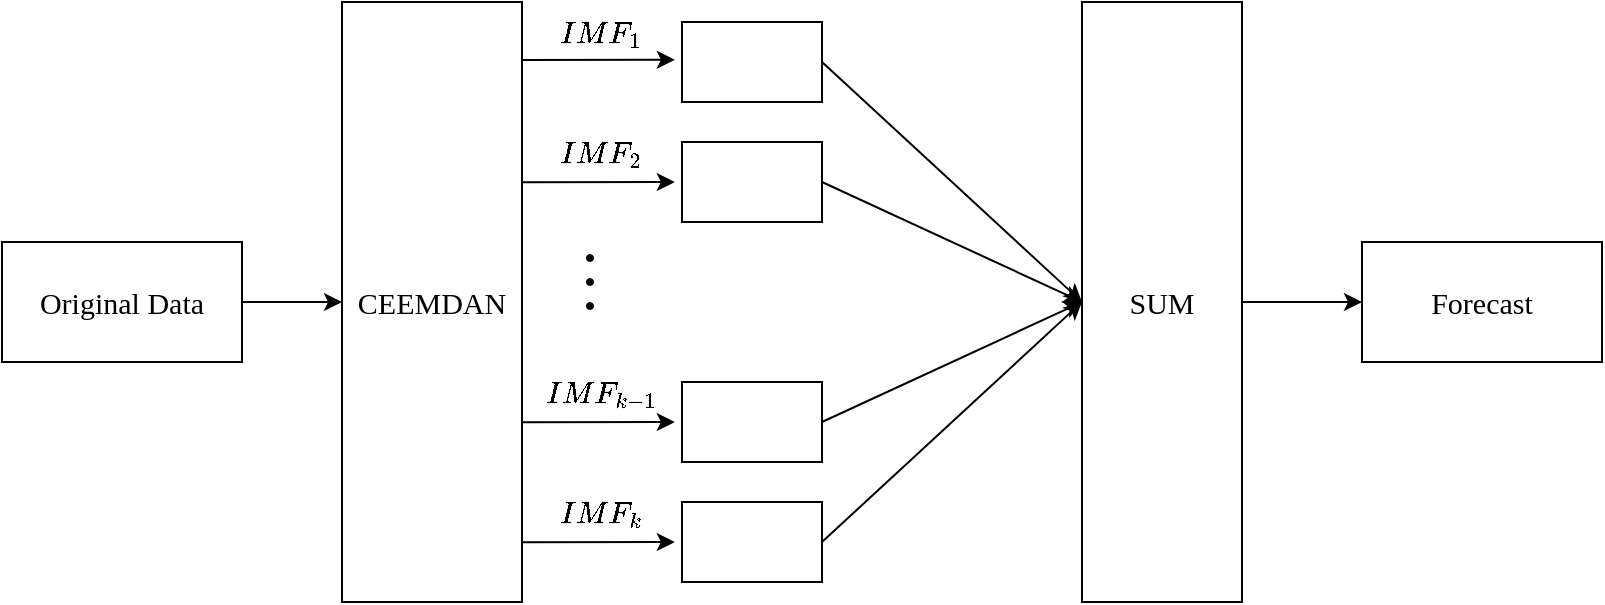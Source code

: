 <mxfile version="15.6.5" type="github" pages="4">
  <diagram id="_3f_FNpX5doXhIQklxcl" name="Page-1">
    <mxGraphModel dx="1221" dy="644" grid="1" gridSize="10" guides="1" tooltips="1" connect="1" arrows="1" fold="1" page="1" pageScale="1" pageWidth="1169" pageHeight="827" math="1" shadow="0">
      <root>
        <mxCell id="0" />
        <mxCell id="1" parent="0" />
        <mxCell id="BkB0qi5VnKzyijiQJOGX-1" value="&lt;font face=&quot;Times New Roman&quot; style=&quot;font-size: 15px&quot;&gt;Original Data&lt;/font&gt;" style="rounded=0;whiteSpace=wrap;html=1;fillColor=default;strokeColor=default;fontColor=default;" vertex="1" parent="1">
          <mxGeometry x="131" y="440" width="120" height="60" as="geometry" />
        </mxCell>
        <mxCell id="BkB0qi5VnKzyijiQJOGX-2" value="&lt;font style=&quot;font-size: 15px&quot; face=&quot;Times New Roman&quot;&gt;CEEMDAN&lt;/font&gt;" style="rounded=0;whiteSpace=wrap;html=1;fillColor=default;strokeColor=default;fontColor=default;" vertex="1" parent="1">
          <mxGeometry x="301" y="320" width="90" height="300" as="geometry" />
        </mxCell>
        <mxCell id="BkB0qi5VnKzyijiQJOGX-9" value="" style="rounded=0;whiteSpace=wrap;html=1;fontColor=default;strokeColor=default;fillColor=default;" vertex="1" parent="1">
          <mxGeometry x="471" y="330" width="70" height="40" as="geometry" />
        </mxCell>
        <mxCell id="BkB0qi5VnKzyijiQJOGX-10" value="" style="endArrow=classic;html=1;rounded=0;labelBackgroundColor=default;fontColor=default;strokeColor=default;entryX=-0.051;entryY=0.133;entryDx=0;entryDy=0;entryPerimeter=0;fillColor=default;" edge="1" parent="1">
          <mxGeometry width="50" height="50" relative="1" as="geometry">
            <mxPoint x="391" y="349" as="sourcePoint" />
            <mxPoint x="467.43" y="348.9" as="targetPoint" />
          </mxGeometry>
        </mxCell>
        <mxCell id="BkB0qi5VnKzyijiQJOGX-11" value="" style="endArrow=classic;html=1;rounded=0;labelBackgroundColor=default;fontColor=default;strokeColor=default;entryX=-0.051;entryY=0.133;entryDx=0;entryDy=0;entryPerimeter=0;fillColor=default;" edge="1" parent="1">
          <mxGeometry width="50" height="50" relative="1" as="geometry">
            <mxPoint x="391" y="410.1" as="sourcePoint" />
            <mxPoint x="467.43" y="410" as="targetPoint" />
          </mxGeometry>
        </mxCell>
        <mxCell id="BkB0qi5VnKzyijiQJOGX-12" value="" style="endArrow=classic;html=1;rounded=0;labelBackgroundColor=default;fontColor=default;strokeColor=default;entryX=-0.051;entryY=0.133;entryDx=0;entryDy=0;entryPerimeter=0;fillColor=default;" edge="1" parent="1">
          <mxGeometry width="50" height="50" relative="1" as="geometry">
            <mxPoint x="391" y="530.1" as="sourcePoint" />
            <mxPoint x="467.43" y="530" as="targetPoint" />
          </mxGeometry>
        </mxCell>
        <mxCell id="BkB0qi5VnKzyijiQJOGX-13" value="" style="endArrow=classic;html=1;rounded=0;labelBackgroundColor=default;fontColor=default;strokeColor=default;entryX=-0.051;entryY=0.133;entryDx=0;entryDy=0;entryPerimeter=0;fillColor=default;" edge="1" parent="1">
          <mxGeometry width="50" height="50" relative="1" as="geometry">
            <mxPoint x="391" y="590.1" as="sourcePoint" />
            <mxPoint x="467.43" y="590" as="targetPoint" />
          </mxGeometry>
        </mxCell>
        <mxCell id="BkB0qi5VnKzyijiQJOGX-14" value="" style="rounded=0;whiteSpace=wrap;html=1;fontColor=default;strokeColor=default;fillColor=default;" vertex="1" parent="1">
          <mxGeometry x="471" y="390" width="70" height="40" as="geometry" />
        </mxCell>
        <mxCell id="BkB0qi5VnKzyijiQJOGX-15" value="" style="rounded=0;whiteSpace=wrap;html=1;fontColor=default;strokeColor=default;fillColor=default;" vertex="1" parent="1">
          <mxGeometry x="471" y="510" width="70" height="40" as="geometry" />
        </mxCell>
        <mxCell id="BkB0qi5VnKzyijiQJOGX-16" value="" style="rounded=0;whiteSpace=wrap;html=1;fontColor=default;strokeColor=default;fillColor=default;" vertex="1" parent="1">
          <mxGeometry x="471" y="570" width="70" height="40" as="geometry" />
        </mxCell>
        <mxCell id="BkB0qi5VnKzyijiQJOGX-17" value="" style="endArrow=classic;html=1;rounded=0;labelBackgroundColor=default;fontColor=default;strokeColor=default;entryX=0;entryY=0.5;entryDx=0;entryDy=0;fillColor=default;" edge="1" parent="1" target="BkB0qi5VnKzyijiQJOGX-19">
          <mxGeometry width="50" height="50" relative="1" as="geometry">
            <mxPoint x="541" y="350" as="sourcePoint" />
            <mxPoint x="591" y="350" as="targetPoint" />
          </mxGeometry>
        </mxCell>
        <mxCell id="BkB0qi5VnKzyijiQJOGX-19" value="&lt;font style=&quot;font-size: 15px&quot; face=&quot;Times New Roman&quot;&gt;SUM&lt;/font&gt;" style="rounded=0;whiteSpace=wrap;html=1;fillColor=default;strokeColor=default;fontColor=default;" vertex="1" parent="1">
          <mxGeometry x="671" y="320" width="80" height="300" as="geometry" />
        </mxCell>
        <mxCell id="BkB0qi5VnKzyijiQJOGX-20" value="" style="endArrow=classic;html=1;rounded=0;labelBackgroundColor=default;fontColor=default;strokeColor=default;entryX=0;entryY=0.5;entryDx=0;entryDy=0;fillColor=default;" edge="1" parent="1" target="BkB0qi5VnKzyijiQJOGX-19">
          <mxGeometry width="50" height="50" relative="1" as="geometry">
            <mxPoint x="541" y="410" as="sourcePoint" />
            <mxPoint x="591" y="360" as="targetPoint" />
          </mxGeometry>
        </mxCell>
        <mxCell id="BkB0qi5VnKzyijiQJOGX-21" value="" style="endArrow=classic;html=1;rounded=0;labelBackgroundColor=default;fontColor=default;strokeColor=default;entryX=0;entryY=0.5;entryDx=0;entryDy=0;fillColor=default;" edge="1" parent="1" target="BkB0qi5VnKzyijiQJOGX-19">
          <mxGeometry width="50" height="50" relative="1" as="geometry">
            <mxPoint x="541" y="530" as="sourcePoint" />
            <mxPoint x="591" y="480" as="targetPoint" />
          </mxGeometry>
        </mxCell>
        <mxCell id="BkB0qi5VnKzyijiQJOGX-22" value="" style="endArrow=classic;html=1;rounded=0;labelBackgroundColor=default;fontColor=default;strokeColor=default;fillColor=default;" edge="1" parent="1">
          <mxGeometry width="50" height="50" relative="1" as="geometry">
            <mxPoint x="541" y="590" as="sourcePoint" />
            <mxPoint x="671" y="470" as="targetPoint" />
          </mxGeometry>
        </mxCell>
        <mxCell id="BkB0qi5VnKzyijiQJOGX-23" value="&lt;font face=&quot;Times New Roman&quot; style=&quot;font-size: 15px&quot;&gt;Forecast&lt;/font&gt;" style="rounded=0;whiteSpace=wrap;html=1;fontColor=default;strokeColor=default;fillColor=default;" vertex="1" parent="1">
          <mxGeometry x="811" y="440" width="120" height="60" as="geometry" />
        </mxCell>
        <mxCell id="BkB0qi5VnKzyijiQJOGX-24" value="" style="endArrow=classic;html=1;rounded=0;labelBackgroundColor=default;fontColor=default;strokeColor=default;entryX=0;entryY=0.5;entryDx=0;entryDy=0;fillColor=default;" edge="1" parent="1" target="BkB0qi5VnKzyijiQJOGX-23">
          <mxGeometry width="50" height="50" relative="1" as="geometry">
            <mxPoint x="751" y="470" as="sourcePoint" />
            <mxPoint x="801" y="420" as="targetPoint" />
          </mxGeometry>
        </mxCell>
        <mxCell id="BkB0qi5VnKzyijiQJOGX-25" value="" style="endArrow=classic;html=1;rounded=0;labelBackgroundColor=default;fontColor=default;strokeColor=default;entryX=0;entryY=0.5;entryDx=0;entryDy=0;fillColor=default;" edge="1" parent="1" target="BkB0qi5VnKzyijiQJOGX-2">
          <mxGeometry width="50" height="50" relative="1" as="geometry">
            <mxPoint x="251" y="470" as="sourcePoint" />
            <mxPoint x="301" y="420" as="targetPoint" />
          </mxGeometry>
        </mxCell>
        <mxCell id="BkB0qi5VnKzyijiQJOGX-26" value="&lt;font face=&quot;Times New Roman&quot; style=&quot;font-size: 15px&quot;&gt;$$IMF_1$$&lt;/font&gt;" style="text;html=1;strokeColor=none;fillColor=none;align=center;verticalAlign=middle;whiteSpace=wrap;rounded=0;fontColor=default;labelBackgroundColor=none;" vertex="1" parent="1">
          <mxGeometry x="401" y="320" width="60" height="30" as="geometry" />
        </mxCell>
        <mxCell id="BkB0qi5VnKzyijiQJOGX-27" value="&lt;span style=&quot;font-family: &amp;quot;times new roman&amp;quot; ; font-size: 15px&quot;&gt;$$IMF_2$$&lt;/span&gt;" style="text;html=1;strokeColor=none;fillColor=none;align=center;verticalAlign=middle;whiteSpace=wrap;rounded=0;fontColor=default;" vertex="1" parent="1">
          <mxGeometry x="401" y="380" width="60" height="30" as="geometry" />
        </mxCell>
        <mxCell id="BkB0qi5VnKzyijiQJOGX-28" value="&lt;span style=&quot;font-family: &amp;quot;times new roman&amp;quot; ; font-size: 15px&quot;&gt;$$IMF_{k-1}$$&lt;/span&gt;" style="text;html=1;strokeColor=none;fillColor=none;align=center;verticalAlign=middle;whiteSpace=wrap;rounded=0;fontColor=default;" vertex="1" parent="1">
          <mxGeometry x="401" y="500" width="60" height="30" as="geometry" />
        </mxCell>
        <mxCell id="BkB0qi5VnKzyijiQJOGX-29" value="&lt;span style=&quot;font-family: &amp;quot;times new roman&amp;quot; ; font-size: 15px&quot;&gt;$$IMF_{k}$$&lt;/span&gt;" style="text;html=1;strokeColor=none;fillColor=none;align=center;verticalAlign=middle;whiteSpace=wrap;rounded=0;fontColor=default;" vertex="1" parent="1">
          <mxGeometry x="401" y="560" width="60" height="30" as="geometry" />
        </mxCell>
        <mxCell id="BkB0qi5VnKzyijiQJOGX-30" value="&lt;font face=&quot;Times New Roman&quot; size=&quot;1&quot;&gt;&lt;b style=&quot;font-size: 24px ; line-height: 1.2&quot;&gt;. . .&lt;/b&gt;&lt;/font&gt;" style="text;html=1;strokeColor=none;fillColor=none;align=center;verticalAlign=middle;whiteSpace=wrap;rounded=0;fontColor=default;rotation=90;" vertex="1" parent="1">
          <mxGeometry x="401" y="445" width="60" height="30" as="geometry" />
        </mxCell>
      </root>
    </mxGraphModel>
  </diagram>
  <diagram id="t8-pi6ukFXL28JB9tU3I" name="Page-2">
    <mxGraphModel dx="1730" dy="912" grid="1" gridSize="10" guides="1" tooltips="1" connect="1" arrows="1" fold="1" page="1" pageScale="1" pageWidth="1300" pageHeight="800" math="1" shadow="0">
      <root>
        <mxCell id="WlaN15AEs9KgOEi6QGPo-0" />
        <mxCell id="WlaN15AEs9KgOEi6QGPo-1" parent="WlaN15AEs9KgOEi6QGPo-0" />
        <mxCell id="WlaN15AEs9KgOEi6QGPo-2" value="" style="points=[[0.25,0,0],[0.5,0,0],[0.75,0,0],[1,0.25,0],[1,0.5,0],[1,0.75,0],[0.75,1,0],[0.5,1,0],[0.25,1,0],[0,0.75,0],[0,0.5,0],[0,0.25,0]];shape=mxgraph.bpmn.task;arcSize=10;taskMarker=abstract;outline=none;symbol=general;bpmnShapeType=subprocess;isLoopSub=0;verticalAlign=top;align=left;spacingLeft=5;fillColor=#FFFFFF;strokeColor=#1930FF;strokeWidth=2;fontColor=default;" vertex="1" parent="WlaN15AEs9KgOEi6QGPo-1">
          <mxGeometry x="142.9" y="90" width="1030" height="160" as="geometry" />
        </mxCell>
        <mxCell id="WlaN15AEs9KgOEi6QGPo-3" value="" style="endArrow=classic;html=1;fontColor=default;" edge="1" parent="WlaN15AEs9KgOEi6QGPo-1">
          <mxGeometry x="951.77" y="10.8" width="50" height="50" as="geometry">
            <mxPoint x="826.77" y="190.8" as="sourcePoint" />
            <mxPoint x="856.77" y="190.8" as="targetPoint" />
          </mxGeometry>
        </mxCell>
        <mxCell id="WlaN15AEs9KgOEi6QGPo-4" value="" style="points=[[0.25,0,0],[0.5,0,0],[0.75,0,0],[1,0.25,0],[1,0.5,0],[1,0.75,0],[0.75,1,0],[0.5,1,0],[0.25,1,0],[0,0.75,0],[0,0.5,0],[0,0.25,0]];shape=mxgraph.bpmn.task;arcSize=10;taskMarker=abstract;outline=none;symbol=general;bpmnShapeType=subprocess;isLoopSub=0;verticalAlign=top;align=left;spacingLeft=5;strokeColor=#FF6038;strokeWidth=2;fillColor=#FFFFFF;fontColor=default;" vertex="1" parent="WlaN15AEs9KgOEi6QGPo-1">
          <mxGeometry x="414.77" y="272" width="708.13" height="340" as="geometry" />
        </mxCell>
        <mxCell id="WlaN15AEs9KgOEi6QGPo-5" value="&lt;b&gt;&lt;font style=&quot;font-size: 18px&quot; face=&quot;Times New Roman&quot;&gt;...&lt;/font&gt;&lt;/b&gt;" style="text;html=1;strokeColor=none;fillColor=none;align=center;verticalAlign=middle;whiteSpace=wrap;rounded=0;rotation=-45;fontColor=default;labelBackgroundColor=default;" vertex="1" parent="WlaN15AEs9KgOEi6QGPo-1">
          <mxGeometry x="225.16" y="162.21" width="40" height="20" as="geometry" />
        </mxCell>
        <mxCell id="WlaN15AEs9KgOEi6QGPo-6" value="&lt;b&gt;&lt;font style=&quot;font-size: 18px&quot; face=&quot;Times New Roman&quot;&gt;...&lt;/font&gt;&lt;/b&gt;" style="text;html=1;strokeColor=none;fillColor=none;align=center;verticalAlign=middle;whiteSpace=wrap;rounded=0;rotation=-45;labelBackgroundColor=default;fontColor=default;" vertex="1" parent="WlaN15AEs9KgOEi6QGPo-1">
          <mxGeometry x="397.5" y="162.21" width="40" height="20" as="geometry" />
        </mxCell>
        <mxCell id="WlaN15AEs9KgOEi6QGPo-7" value="&lt;b&gt;&lt;font style=&quot;font-size: 18px&quot; face=&quot;Times New Roman&quot;&gt;...&lt;/font&gt;&lt;/b&gt;" style="text;html=1;strokeColor=none;fillColor=none;align=center;verticalAlign=middle;whiteSpace=wrap;rounded=0;rotation=-45;labelBackgroundColor=default;fontColor=default;" vertex="1" parent="WlaN15AEs9KgOEi6QGPo-1">
          <mxGeometry x="540" y="162.21" width="40" height="20" as="geometry" />
        </mxCell>
        <mxCell id="WlaN15AEs9KgOEi6QGPo-8" value="" style="endArrow=classic;html=1;strokeColor=default;labelBackgroundColor=default;fontColor=default;" edge="1" parent="WlaN15AEs9KgOEi6QGPo-1">
          <mxGeometry width="50" height="50" relative="1" as="geometry">
            <mxPoint x="292.9" y="190" as="sourcePoint" />
            <mxPoint x="352.9" y="190.42" as="targetPoint" />
          </mxGeometry>
        </mxCell>
        <mxCell id="WlaN15AEs9KgOEi6QGPo-9" value="" style="endArrow=classic;html=1;strokeColor=default;labelBackgroundColor=default;fontColor=default;" edge="1" parent="WlaN15AEs9KgOEi6QGPo-1">
          <mxGeometry width="50" height="50" relative="1" as="geometry">
            <mxPoint x="460.0" y="190.71" as="sourcePoint" />
            <mxPoint x="500.0" y="190.71" as="targetPoint" />
          </mxGeometry>
        </mxCell>
        <mxCell id="WlaN15AEs9KgOEi6QGPo-10" value="&lt;b&gt;&lt;font style=&quot;font-size: 16px&quot; face=&quot;Times New Roman&quot;&gt;Conv&lt;/font&gt;&lt;/b&gt;" style="text;html=1;strokeColor=none;fillColor=none;align=center;verticalAlign=middle;whiteSpace=wrap;rounded=0;fontColor=default;labelBackgroundColor=none;" vertex="1" parent="WlaN15AEs9KgOEi6QGPo-1">
          <mxGeometry x="198.16" y="217" width="40" height="20" as="geometry" />
        </mxCell>
        <mxCell id="WlaN15AEs9KgOEi6QGPo-11" value="&lt;b&gt;&lt;font face=&quot;Times New Roman&quot; style=&quot;font-size: 16px&quot;&gt;Conv&lt;/font&gt;&lt;/b&gt;" style="text;html=1;strokeColor=none;fillColor=none;align=center;verticalAlign=middle;whiteSpace=wrap;rounded=0;labelBackgroundColor=none;fontColor=default;" vertex="1" parent="WlaN15AEs9KgOEi6QGPo-1">
          <mxGeometry x="374.0" y="217.46" width="40" height="20" as="geometry" />
        </mxCell>
        <mxCell id="WlaN15AEs9KgOEi6QGPo-12" value="&lt;b&gt;&lt;font style=&quot;font-size: 16px&quot; face=&quot;Times New Roman&quot;&gt;Conv&lt;/font&gt;&lt;/b&gt;" style="text;html=1;strokeColor=none;fillColor=none;align=center;verticalAlign=middle;whiteSpace=wrap;rounded=0;labelBackgroundColor=none;fontColor=default;" vertex="1" parent="WlaN15AEs9KgOEi6QGPo-1">
          <mxGeometry x="515.0" y="217.21" width="40" height="20" as="geometry" />
        </mxCell>
        <mxCell id="WlaN15AEs9KgOEi6QGPo-13" value="&lt;font style=&quot;font-size: 16px&quot;&gt;&lt;b&gt;$$IMF_i$$&lt;/b&gt;&lt;/font&gt;" style="text;html=1;strokeColor=none;fillColor=none;align=center;verticalAlign=middle;whiteSpace=wrap;rounded=0;fontColor=default;labelBackgroundColor=none;" vertex="1" parent="WlaN15AEs9KgOEi6QGPo-1">
          <mxGeometry x="83.0" y="181.21" width="40" height="20" as="geometry" />
        </mxCell>
        <mxCell id="WlaN15AEs9KgOEi6QGPo-14" value="" style="shape=sumEllipse;perimeter=ellipsePerimeter;whiteSpace=wrap;html=1;backgroundOutline=1;fontColor=default;rotation=-45;fillColor=default;strokeColor=default;" vertex="1" parent="WlaN15AEs9KgOEi6QGPo-1">
          <mxGeometry x="1122.65" y="179.21" width="24" height="24" as="geometry" />
        </mxCell>
        <mxCell id="WlaN15AEs9KgOEi6QGPo-15" value="" style="endArrow=classic;html=1;strokeColor=default;labelBackgroundColor=default;fontColor=default;" edge="1" parent="WlaN15AEs9KgOEi6QGPo-1">
          <mxGeometry width="50" height="50" relative="1" as="geometry">
            <mxPoint x="128.9" y="192.22" as="sourcePoint" />
            <mxPoint x="168.9" y="192.22" as="targetPoint" />
          </mxGeometry>
        </mxCell>
        <mxCell id="WlaN15AEs9KgOEi6QGPo-16" value="" style="endArrow=classic;html=1;fontColor=default;" edge="1" parent="WlaN15AEs9KgOEi6QGPo-1">
          <mxGeometry x="816.9" y="11" width="50" height="50" as="geometry">
            <mxPoint x="691.9" y="191" as="sourcePoint" />
            <mxPoint x="721.9" y="191" as="targetPoint" />
          </mxGeometry>
        </mxCell>
        <mxCell id="WlaN15AEs9KgOEi6QGPo-17" value="" style="endArrow=classic;html=1;strokeColor=default;labelBackgroundColor=default;fontColor=default;" edge="1" parent="WlaN15AEs9KgOEi6QGPo-1">
          <mxGeometry x="905.65" y="10.8" width="50" height="50" as="geometry">
            <mxPoint x="889.65" y="190.8" as="sourcePoint" />
            <mxPoint x="919.65" y="190.8" as="targetPoint" />
          </mxGeometry>
        </mxCell>
        <mxCell id="WlaN15AEs9KgOEi6QGPo-18" value="" style="endArrow=classic;html=1;exitX=0.5;exitY=1;exitDx=0;exitDy=0;fontColor=default;" edge="1" parent="WlaN15AEs9KgOEi6QGPo-1" source="WlaN15AEs9KgOEi6QGPo-19">
          <mxGeometry x="889.9" y="12" width="50" height="50" as="geometry">
            <mxPoint x="1038.9" y="191" as="sourcePoint" />
            <mxPoint x="1068.9" y="191" as="targetPoint" />
          </mxGeometry>
        </mxCell>
        <mxCell id="WlaN15AEs9KgOEi6QGPo-19" value="" style="shape=sumEllipse;perimeter=ellipsePerimeter;whiteSpace=wrap;html=1;backgroundOutline=1;fontColor=default;rotation=-90;fillColor=default;strokeColor=default;" vertex="1" parent="WlaN15AEs9KgOEi6QGPo-1">
          <mxGeometry x="1009.9" y="179" width="24" height="24" as="geometry" />
        </mxCell>
        <mxCell id="WlaN15AEs9KgOEi6QGPo-20" value="" style="rounded=0;whiteSpace=wrap;html=1;fillColor=#BDE0FE;rotation=0;strokeColor=default;fontColor=default;" vertex="1" parent="WlaN15AEs9KgOEi6QGPo-1">
          <mxGeometry x="650.82" y="180" width="44" height="23" as="geometry" />
        </mxCell>
        <mxCell id="WlaN15AEs9KgOEi6QGPo-21" value="" style="group;rotation=90;fontColor=default;" vertex="1" connectable="0" parent="WlaN15AEs9KgOEi6QGPo-1">
          <mxGeometry x="728.82" y="171" width="41.0" height="40" as="geometry" />
        </mxCell>
        <mxCell id="WlaN15AEs9KgOEi6QGPo-22" value="" style="endArrow=classic;html=1;fontColor=default;" edge="1" parent="WlaN15AEs9KgOEi6QGPo-21">
          <mxGeometry x="150" y="-160.2" width="50" height="50" as="geometry">
            <mxPoint x="25" y="19.8" as="sourcePoint" />
            <mxPoint x="55" y="19.8" as="targetPoint" />
          </mxGeometry>
        </mxCell>
        <mxCell id="WlaN15AEs9KgOEi6QGPo-23" value="" style="rounded=0;whiteSpace=wrap;html=1;fillColor=#BDE0FE;rotation=0;strokeColor=default;fontColor=default;" vertex="1" parent="WlaN15AEs9KgOEi6QGPo-21">
          <mxGeometry x="-7" y="9" width="36" height="23" as="geometry" />
        </mxCell>
        <mxCell id="WlaN15AEs9KgOEi6QGPo-24" value="&lt;span style=&quot;font-size: 16px&quot;&gt;FC&lt;/span&gt;" style="text;html=1;strokeColor=none;fillColor=none;align=center;verticalAlign=middle;whiteSpace=wrap;rounded=0;shadow=0;glass=0;labelBackgroundColor=none;sketch=0;fontFamily=Times New Roman;fontSize=18;fontColor=default;" vertex="1" parent="WlaN15AEs9KgOEi6QGPo-21">
          <mxGeometry x="-19.0" y="5" width="60" height="30" as="geometry" />
        </mxCell>
        <mxCell id="WlaN15AEs9KgOEi6QGPo-25" value="" style="group;rotation=90;fontColor=default;" vertex="1" connectable="0" parent="WlaN15AEs9KgOEi6QGPo-1">
          <mxGeometry x="795.9" y="169" width="41.5" height="45" as="geometry" />
        </mxCell>
        <mxCell id="WlaN15AEs9KgOEi6QGPo-26" value="" style="rounded=0;whiteSpace=wrap;html=1;fillColor=#BDE0FE;rotation=0;strokeColor=default;fontColor=default;" vertex="1" parent="WlaN15AEs9KgOEi6QGPo-25">
          <mxGeometry x="-11" y="11" width="45" height="23" as="geometry" />
        </mxCell>
        <mxCell id="WlaN15AEs9KgOEi6QGPo-27" value="&lt;font style=&quot;font-size: 16px&quot;&gt;ReLU&lt;/font&gt;" style="text;html=1;strokeColor=none;fillColor=none;align=center;verticalAlign=middle;whiteSpace=wrap;rounded=0;shadow=0;glass=0;labelBackgroundColor=none;sketch=0;fontFamily=Times New Roman;fontSize=18;fontColor=default;" vertex="1" parent="WlaN15AEs9KgOEi6QGPo-25">
          <mxGeometry x="-18.5" y="7" width="60" height="30" as="geometry" />
        </mxCell>
        <mxCell id="WlaN15AEs9KgOEi6QGPo-28" value="" style="group;rotation=90;fontColor=default;" vertex="1" connectable="0" parent="WlaN15AEs9KgOEi6QGPo-1">
          <mxGeometry x="864.9" y="171" width="41.0" height="40" as="geometry" />
        </mxCell>
        <mxCell id="WlaN15AEs9KgOEi6QGPo-29" value="" style="rounded=0;whiteSpace=wrap;html=1;fillColor=#BDE0FE;rotation=0;strokeColor=default;fontColor=default;" vertex="1" parent="WlaN15AEs9KgOEi6QGPo-28">
          <mxGeometry x="-7" y="9" width="36" height="23" as="geometry" />
        </mxCell>
        <mxCell id="WlaN15AEs9KgOEi6QGPo-30" value="&lt;font style=&quot;font-size: 16px&quot;&gt;FC&lt;/font&gt;" style="text;html=1;strokeColor=none;fillColor=none;align=center;verticalAlign=middle;whiteSpace=wrap;rounded=0;shadow=0;glass=0;labelBackgroundColor=none;sketch=0;fontFamily=Times New Roman;fontSize=18;fontColor=default;" vertex="1" parent="WlaN15AEs9KgOEi6QGPo-28">
          <mxGeometry x="-19.0" y="5" width="60" height="30" as="geometry" />
        </mxCell>
        <mxCell id="WlaN15AEs9KgOEi6QGPo-31" value="" style="group;rotation=90;fontColor=default;" vertex="1" connectable="0" parent="WlaN15AEs9KgOEi6QGPo-1">
          <mxGeometry x="936.9" y="161" width="42.0" height="60" as="geometry" />
        </mxCell>
        <mxCell id="WlaN15AEs9KgOEi6QGPo-32" value="" style="rounded=0;whiteSpace=wrap;html=1;fillColor=#BDE0FE;rotation=0;strokeColor=default;fontColor=default;" vertex="1" parent="WlaN15AEs9KgOEi6QGPo-31">
          <mxGeometry x="-18" y="19" width="60" height="23" as="geometry" />
        </mxCell>
        <mxCell id="WlaN15AEs9KgOEi6QGPo-33" value="&lt;span style=&quot;font-size: 16px&quot;&gt;Sigmoid&lt;/span&gt;" style="text;html=1;strokeColor=none;fillColor=none;align=center;verticalAlign=middle;whiteSpace=wrap;rounded=0;shadow=0;glass=0;labelBackgroundColor=none;sketch=0;fontFamily=Times New Roman;fontSize=18;fontColor=default;" vertex="1" parent="WlaN15AEs9KgOEi6QGPo-31">
          <mxGeometry x="-18.0" y="15" width="60" height="30" as="geometry" />
        </mxCell>
        <mxCell id="WlaN15AEs9KgOEi6QGPo-34" value="" style="endArrow=classic;html=1;rounded=0;labelBackgroundColor=default;fontFamily=Times New Roman;fontSize=16;fontColor=default;strokeColor=default;fillColor=default;" edge="1" parent="WlaN15AEs9KgOEi6QGPo-1">
          <mxGeometry width="50" height="50" relative="1" as="geometry">
            <mxPoint x="598.9" y="191" as="sourcePoint" />
            <mxPoint x="648.9" y="191" as="targetPoint" />
          </mxGeometry>
        </mxCell>
        <mxCell id="WlaN15AEs9KgOEi6QGPo-35" value="" style="endArrow=classic;html=1;fontColor=default;" edge="1" parent="WlaN15AEs9KgOEi6QGPo-1">
          <mxGeometry x="1103.9" y="10.83" width="50" height="50" as="geometry">
            <mxPoint x="978.9" y="190.83" as="sourcePoint" />
            <mxPoint x="1008.9" y="190.83" as="targetPoint" />
          </mxGeometry>
        </mxCell>
        <mxCell id="WlaN15AEs9KgOEi6QGPo-36" value="" style="edgeStyle=elbowEdgeStyle;elbow=vertical;endArrow=classic;html=1;rounded=0;labelBackgroundColor=default;fontFamily=Times New Roman;fontSize=16;fontColor=default;strokeColor=default;fillColor=default;" edge="1" parent="WlaN15AEs9KgOEi6QGPo-1">
          <mxGeometry width="50" height="50" relative="1" as="geometry">
            <mxPoint x="622.9" y="191" as="sourcePoint" />
            <mxPoint x="1082.9" y="204.0" as="targetPoint" />
            <Array as="points">
              <mxPoint x="852.9" y="230" />
              <mxPoint x="812.9" y="234" />
            </Array>
          </mxGeometry>
        </mxCell>
        <mxCell id="WlaN15AEs9KgOEi6QGPo-37" value="" style="edgeStyle=elbowEdgeStyle;elbow=vertical;endArrow=classic;html=1;rounded=0;labelBackgroundColor=default;fontFamily=Times New Roman;fontSize=16;fontColor=default;strokeColor=default;fillColor=default;entryX=1;entryY=0.5;entryDx=0;entryDy=0;" edge="1" parent="WlaN15AEs9KgOEi6QGPo-1" target="WlaN15AEs9KgOEi6QGPo-19">
          <mxGeometry width="50" height="50" relative="1" as="geometry">
            <mxPoint x="702.9" y="190.21" as="sourcePoint" />
            <mxPoint x="953.9" y="152.42" as="targetPoint" />
            <Array as="points">
              <mxPoint x="862.9" y="150" />
            </Array>
          </mxGeometry>
        </mxCell>
        <mxCell id="WlaN15AEs9KgOEi6QGPo-38" value="" style="endArrow=classic;html=1;exitX=0.5;exitY=1;exitDx=0;exitDy=0;fontColor=default;" edge="1" parent="WlaN15AEs9KgOEi6QGPo-1">
          <mxGeometry x="949.9" y="12.3" width="50" height="50" as="geometry">
            <mxPoint x="1093.9" y="191.3" as="sourcePoint" />
            <mxPoint x="1122.9" y="191" as="targetPoint" />
          </mxGeometry>
        </mxCell>
        <mxCell id="WlaN15AEs9KgOEi6QGPo-39" value="&lt;b&gt;Flattern&lt;/b&gt;" style="text;html=1;strokeColor=none;fillColor=none;align=center;verticalAlign=middle;whiteSpace=wrap;rounded=0;labelBackgroundColor=none;fontFamily=Times New Roman;fontSize=16;fontColor=default;" vertex="1" parent="WlaN15AEs9KgOEi6QGPo-1">
          <mxGeometry x="1198.4" y="237" width="60" height="30" as="geometry" />
        </mxCell>
        <mxCell id="WlaN15AEs9KgOEi6QGPo-40" value="&lt;b&gt;Repeat&lt;/b&gt;" style="text;html=1;strokeColor=none;fillColor=none;align=center;verticalAlign=middle;whiteSpace=wrap;rounded=0;labelBackgroundColor=none;fontFamily=Times New Roman;fontSize=16;fontColor=default;" vertex="1" parent="WlaN15AEs9KgOEi6QGPo-1">
          <mxGeometry x="1198.4" y="365" width="60" height="30" as="geometry" />
        </mxCell>
        <mxCell id="WlaN15AEs9KgOEi6QGPo-41" value="" style="shape=partialRectangle;whiteSpace=wrap;html=1;bottom=0;right=0;fillColor=none;labelBackgroundColor=default;fontFamily=Times New Roman;fontSize=16;fontColor=default;strokeColor=default;rotation=-180;" vertex="1" parent="WlaN15AEs9KgOEi6QGPo-1">
          <mxGeometry x="1102.48" y="341" width="90" height="86" as="geometry" />
        </mxCell>
        <mxCell id="WlaN15AEs9KgOEi6QGPo-42" value="" style="endArrow=none;html=1;rounded=0;labelBackgroundColor=default;fontFamily=Times New Roman;fontSize=16;fontColor=default;strokeColor=default;fillColor=default;" edge="1" parent="WlaN15AEs9KgOEi6QGPo-1">
          <mxGeometry width="50" height="50" relative="1" as="geometry">
            <mxPoint x="1102.9" y="537" as="sourcePoint" />
            <mxPoint x="1102.9" y="317" as="targetPoint" />
          </mxGeometry>
        </mxCell>
        <mxCell id="WlaN15AEs9KgOEi6QGPo-43" value="" style="endArrow=classic;html=1;rounded=0;labelBackgroundColor=default;fontFamily=Times New Roman;fontSize=16;fontColor=default;strokeColor=default;fillColor=default;" edge="1" parent="WlaN15AEs9KgOEi6QGPo-1">
          <mxGeometry width="50" height="50" relative="1" as="geometry">
            <mxPoint x="1103.48" y="316.76" as="sourcePoint" />
            <mxPoint x="1073.48" y="316.76" as="targetPoint" />
          </mxGeometry>
        </mxCell>
        <mxCell id="WlaN15AEs9KgOEi6QGPo-44" value="" style="endArrow=classic;html=1;rounded=0;labelBackgroundColor=default;fontFamily=Times New Roman;fontSize=16;fontColor=default;strokeColor=default;fillColor=default;" edge="1" parent="WlaN15AEs9KgOEi6QGPo-1">
          <mxGeometry width="50" height="50" relative="1" as="geometry">
            <mxPoint x="1103.48" y="537" as="sourcePoint" />
            <mxPoint x="1073.48" y="537" as="targetPoint" />
          </mxGeometry>
        </mxCell>
        <mxCell id="WlaN15AEs9KgOEi6QGPo-45" value="" style="endArrow=classic;html=1;rounded=0;labelBackgroundColor=default;fontFamily=Times New Roman;fontSize=16;fontColor=default;strokeColor=default;fillColor=default;" edge="1" parent="WlaN15AEs9KgOEi6QGPo-1">
          <mxGeometry width="50" height="50" relative="1" as="geometry">
            <mxPoint x="1102.48" y="377" as="sourcePoint" />
            <mxPoint x="1072.48" y="377" as="targetPoint" />
          </mxGeometry>
        </mxCell>
        <mxCell id="WlaN15AEs9KgOEi6QGPo-46" value="" style="endArrow=classic;html=1;rounded=0;labelBackgroundColor=default;fontFamily=Times New Roman;fontSize=16;fontColor=default;strokeColor=default;fillColor=default;" edge="1" parent="WlaN15AEs9KgOEi6QGPo-1">
          <mxGeometry width="50" height="50" relative="1" as="geometry">
            <mxPoint x="1102.48" y="476.86" as="sourcePoint" />
            <mxPoint x="1072.48" y="476.86" as="targetPoint" />
          </mxGeometry>
        </mxCell>
        <mxCell id="WlaN15AEs9KgOEi6QGPo-47" value="&lt;font style=&quot;font-size: 16px&quot;&gt;&lt;b&gt;...&lt;/b&gt;&lt;/font&gt;" style="text;html=1;strokeColor=none;fillColor=none;align=center;verticalAlign=middle;whiteSpace=wrap;rounded=0;labelBackgroundColor=none;fontFamily=Times New Roman;fontSize=16;fontColor=default;rotation=90;" vertex="1" parent="WlaN15AEs9KgOEi6QGPo-1">
          <mxGeometry x="902.9" y="422" width="30" height="15" as="geometry" />
        </mxCell>
        <mxCell id="WlaN15AEs9KgOEi6QGPo-48" value="" style="group;rotation=65;fontColor=default;" vertex="1" connectable="0" parent="WlaN15AEs9KgOEi6QGPo-1">
          <mxGeometry x="1069.977" y="179.497" width="24" height="24" as="geometry" />
        </mxCell>
        <mxCell id="WlaN15AEs9KgOEi6QGPo-49" value="" style="ellipse;whiteSpace=wrap;html=1;aspect=fixed;fontColor=default;fillColor=default;strokeColor=default;rotation=65;" vertex="1" parent="WlaN15AEs9KgOEi6QGPo-48">
          <mxGeometry width="24" height="24" as="geometry" />
        </mxCell>
        <mxCell id="WlaN15AEs9KgOEi6QGPo-50" value="" style="edgeStyle=isometricEdgeStyle;endArrow=none;html=1;rounded=0;labelBackgroundColor=default;fontColor=default;strokeColor=default;fillColor=default;" edge="1" parent="WlaN15AEs9KgOEi6QGPo-48">
          <mxGeometry width="50" height="100" relative="1" as="geometry">
            <mxPoint x="3" y="11" as="sourcePoint" />
            <mxPoint x="21" y="13" as="targetPoint" />
            <Array as="points" />
          </mxGeometry>
        </mxCell>
        <mxCell id="WlaN15AEs9KgOEi6QGPo-51" value="&lt;font style=&quot;font-size: 16px&quot;&gt;LSTM&lt;/font&gt;" style="text;html=1;strokeColor=default;fillColor=#FFAFCC;align=center;verticalAlign=middle;whiteSpace=wrap;rounded=0;labelBackgroundColor=none;fontFamily=Times New Roman;fontSize=14;fontColor=default;" vertex="1" parent="WlaN15AEs9KgOEi6QGPo-1">
          <mxGeometry x="881.9" y="302" width="60" height="30" as="geometry" />
        </mxCell>
        <mxCell id="WlaN15AEs9KgOEi6QGPo-52" value="&lt;font style=&quot;font-size: 16px&quot;&gt;LSTM&lt;/font&gt;" style="text;html=1;strokeColor=default;fillColor=#FFAFCC;align=center;verticalAlign=middle;whiteSpace=wrap;rounded=0;labelBackgroundColor=none;fontFamily=Times New Roman;fontSize=14;fontColor=default;" vertex="1" parent="WlaN15AEs9KgOEi6QGPo-1">
          <mxGeometry x="881.9" y="362" width="60" height="30" as="geometry" />
        </mxCell>
        <mxCell id="WlaN15AEs9KgOEi6QGPo-53" value="&lt;font style=&quot;font-size: 16px&quot;&gt;LSTM&lt;/font&gt;" style="text;html=1;strokeColor=default;fillColor=#FFAFCC;align=center;verticalAlign=middle;whiteSpace=wrap;rounded=0;labelBackgroundColor=none;fontFamily=Times New Roman;fontSize=14;fontColor=default;" vertex="1" parent="WlaN15AEs9KgOEi6QGPo-1">
          <mxGeometry x="881.9" y="462" width="60" height="30" as="geometry" />
        </mxCell>
        <mxCell id="WlaN15AEs9KgOEi6QGPo-54" value="&lt;font style=&quot;font-size: 16px&quot;&gt;LSTM&lt;/font&gt;" style="text;html=1;strokeColor=default;fillColor=#FFAFCC;align=center;verticalAlign=middle;whiteSpace=wrap;rounded=0;labelBackgroundColor=none;fontFamily=Times New Roman;fontSize=14;fontColor=default;" vertex="1" parent="WlaN15AEs9KgOEi6QGPo-1">
          <mxGeometry x="881.9" y="522" width="60" height="30" as="geometry" />
        </mxCell>
        <mxCell id="WlaN15AEs9KgOEi6QGPo-55" value="" style="endArrow=classic;html=1;rounded=0;labelBackgroundColor=default;fontFamily=Times New Roman;fontSize=14;fontColor=default;strokeColor=default;fillColor=default;" edge="1" parent="WlaN15AEs9KgOEi6QGPo-1">
          <mxGeometry width="50" height="50" relative="1" as="geometry">
            <mxPoint x="972.65" y="316.58" as="sourcePoint" />
            <mxPoint x="942.65" y="316.58" as="targetPoint" />
          </mxGeometry>
        </mxCell>
        <mxCell id="WlaN15AEs9KgOEi6QGPo-56" value="" style="endArrow=classic;html=1;rounded=0;labelBackgroundColor=default;fontFamily=Times New Roman;fontSize=14;fontColor=default;strokeColor=default;fillColor=default;" edge="1" parent="WlaN15AEs9KgOEi6QGPo-1">
          <mxGeometry width="50" height="50" relative="1" as="geometry">
            <mxPoint x="972.65" y="376.86" as="sourcePoint" />
            <mxPoint x="942.65" y="376.86" as="targetPoint" />
          </mxGeometry>
        </mxCell>
        <mxCell id="WlaN15AEs9KgOEi6QGPo-57" value="" style="endArrow=classic;html=1;rounded=0;labelBackgroundColor=default;fontFamily=Times New Roman;fontSize=14;fontColor=default;strokeColor=default;fillColor=default;" edge="1" parent="WlaN15AEs9KgOEi6QGPo-1">
          <mxGeometry width="50" height="50" relative="1" as="geometry">
            <mxPoint x="972.65" y="476.86" as="sourcePoint" />
            <mxPoint x="942.65" y="476.86" as="targetPoint" />
          </mxGeometry>
        </mxCell>
        <mxCell id="WlaN15AEs9KgOEi6QGPo-58" value="" style="endArrow=classic;html=1;rounded=0;labelBackgroundColor=default;fontFamily=Times New Roman;fontSize=14;fontColor=default;strokeColor=default;fillColor=default;" edge="1" parent="WlaN15AEs9KgOEi6QGPo-1">
          <mxGeometry width="50" height="50" relative="1" as="geometry">
            <mxPoint x="972.65" y="536.86" as="sourcePoint" />
            <mxPoint x="942.65" y="536.86" as="targetPoint" />
          </mxGeometry>
        </mxCell>
        <mxCell id="WlaN15AEs9KgOEi6QGPo-59" value="" style="rounded=0;whiteSpace=wrap;html=1;labelBackgroundColor=default;fontFamily=Times New Roman;fontSize=14;fontColor=default;strokeColor=default;fillColor=default;" vertex="1" parent="WlaN15AEs9KgOEi6QGPo-1">
          <mxGeometry x="790.9" y="392" width="60" height="30" as="geometry" />
        </mxCell>
        <mxCell id="WlaN15AEs9KgOEi6QGPo-60" value="&lt;font style=&quot;font-size: 16px&quot;&gt;LSTM&lt;/font&gt;" style="text;html=1;strokeColor=default;fillColor=#FFAFCC;align=center;verticalAlign=middle;whiteSpace=wrap;rounded=0;labelBackgroundColor=none;fontFamily=Times New Roman;fontSize=14;fontColor=default;" vertex="1" parent="WlaN15AEs9KgOEi6QGPo-1">
          <mxGeometry x="790.9" y="392" width="60" height="30" as="geometry" />
        </mxCell>
        <mxCell id="WlaN15AEs9KgOEi6QGPo-61" value="" style="rounded=0;whiteSpace=wrap;html=1;labelBackgroundColor=default;fontFamily=Times New Roman;fontSize=14;fontColor=default;strokeColor=default;fillColor=default;" vertex="1" parent="WlaN15AEs9KgOEi6QGPo-1">
          <mxGeometry x="790.9" y="492" width="60" height="30" as="geometry" />
        </mxCell>
        <mxCell id="WlaN15AEs9KgOEi6QGPo-62" value="&lt;font style=&quot;font-size: 16px&quot;&gt;LSTM&lt;/font&gt;" style="text;html=1;strokeColor=default;fillColor=#FFAFCC;align=center;verticalAlign=middle;whiteSpace=wrap;rounded=0;labelBackgroundColor=none;fontFamily=Times New Roman;fontSize=14;fontColor=default;" vertex="1" parent="WlaN15AEs9KgOEi6QGPo-1">
          <mxGeometry x="790.9" y="492" width="60" height="30" as="geometry" />
        </mxCell>
        <mxCell id="WlaN15AEs9KgOEi6QGPo-63" value="&lt;font style=&quot;font-size: 16px&quot;&gt;LSTM&lt;/font&gt;" style="text;html=1;strokeColor=default;fillColor=#FFAFCC;align=center;verticalAlign=middle;whiteSpace=wrap;rounded=0;labelBackgroundColor=none;fontFamily=Times New Roman;fontSize=14;fontColor=default;" vertex="1" parent="WlaN15AEs9KgOEi6QGPo-1">
          <mxGeometry x="790.9" y="552" width="60" height="30" as="geometry" />
        </mxCell>
        <mxCell id="WlaN15AEs9KgOEi6QGPo-64" value="" style="edgeStyle=segmentEdgeStyle;endArrow=classic;html=1;rounded=0;labelBackgroundColor=default;fontFamily=Times New Roman;fontSize=14;fontColor=default;strokeColor=default;fillColor=default;" edge="1" parent="WlaN15AEs9KgOEi6QGPo-1">
          <mxGeometry width="50" height="50" relative="1" as="geometry">
            <mxPoint x="1022.9" y="327" as="sourcePoint" />
            <mxPoint x="852.9" y="347" as="targetPoint" />
            <Array as="points">
              <mxPoint x="1022.9" y="347" />
              <mxPoint x="952.9" y="347" />
            </Array>
          </mxGeometry>
        </mxCell>
        <mxCell id="WlaN15AEs9KgOEi6QGPo-65" value="" style="edgeStyle=segmentEdgeStyle;endArrow=classic;html=1;rounded=0;labelBackgroundColor=default;fontFamily=Times New Roman;fontSize=14;fontColor=default;strokeColor=default;fillColor=default;" edge="1" parent="WlaN15AEs9KgOEi6QGPo-1">
          <mxGeometry width="50" height="50" relative="1" as="geometry">
            <mxPoint x="1022.9" y="387" as="sourcePoint" />
            <mxPoint x="852.9" y="407" as="targetPoint" />
            <Array as="points">
              <mxPoint x="1022.9" y="407" />
              <mxPoint x="952.9" y="407" />
            </Array>
          </mxGeometry>
        </mxCell>
        <mxCell id="WlaN15AEs9KgOEi6QGPo-66" value="" style="edgeStyle=segmentEdgeStyle;endArrow=classic;html=1;rounded=0;labelBackgroundColor=default;fontFamily=Times New Roman;fontSize=14;fontColor=default;strokeColor=default;fillColor=default;" edge="1" parent="WlaN15AEs9KgOEi6QGPo-1">
          <mxGeometry width="50" height="50" relative="1" as="geometry">
            <mxPoint x="1023.9" y="487" as="sourcePoint" />
            <mxPoint x="853.9" y="507" as="targetPoint" />
            <Array as="points">
              <mxPoint x="1023.9" y="507" />
              <mxPoint x="953.9" y="507" />
            </Array>
          </mxGeometry>
        </mxCell>
        <mxCell id="WlaN15AEs9KgOEi6QGPo-67" value="" style="edgeStyle=segmentEdgeStyle;endArrow=classic;html=1;rounded=0;labelBackgroundColor=default;fontFamily=Times New Roman;fontSize=14;fontColor=default;strokeColor=default;fillColor=default;" edge="1" parent="WlaN15AEs9KgOEi6QGPo-1">
          <mxGeometry width="50" height="50" relative="1" as="geometry">
            <mxPoint x="1023.9" y="547.29" as="sourcePoint" />
            <mxPoint x="853.9" y="567.29" as="targetPoint" />
            <Array as="points">
              <mxPoint x="1023.9" y="567.29" />
              <mxPoint x="953.9" y="567.29" />
            </Array>
          </mxGeometry>
        </mxCell>
        <mxCell id="WlaN15AEs9KgOEi6QGPo-68" value="" style="endArrow=none;html=1;rounded=0;labelBackgroundColor=default;fontFamily=Times New Roman;fontSize=14;fontColor=default;strokeColor=default;fillColor=default;" edge="1" parent="WlaN15AEs9KgOEi6QGPo-1">
          <mxGeometry width="50" height="50" relative="1" as="geometry">
            <mxPoint x="760.9" y="317" as="sourcePoint" />
            <mxPoint x="880.9" y="316.76" as="targetPoint" />
          </mxGeometry>
        </mxCell>
        <mxCell id="WlaN15AEs9KgOEi6QGPo-69" value="" style="endArrow=none;html=1;rounded=0;labelBackgroundColor=default;fontFamily=Times New Roman;fontSize=14;fontColor=default;strokeColor=default;fillColor=default;" edge="1" parent="WlaN15AEs9KgOEi6QGPo-1">
          <mxGeometry width="50" height="50" relative="1" as="geometry">
            <mxPoint x="760.9" y="347" as="sourcePoint" />
            <mxPoint x="760.9" y="317" as="targetPoint" />
          </mxGeometry>
        </mxCell>
        <mxCell id="WlaN15AEs9KgOEi6QGPo-70" value="" style="endArrow=classic;html=1;rounded=0;labelBackgroundColor=default;fontFamily=Times New Roman;fontSize=14;fontColor=default;strokeColor=default;fillColor=default;" edge="1" parent="WlaN15AEs9KgOEi6QGPo-1">
          <mxGeometry width="50" height="50" relative="1" as="geometry">
            <mxPoint x="790.9" y="347" as="sourcePoint" />
            <mxPoint x="732.9" y="347" as="targetPoint" />
          </mxGeometry>
        </mxCell>
        <mxCell id="WlaN15AEs9KgOEi6QGPo-71" value="" style="endArrow=none;html=1;rounded=0;labelBackgroundColor=default;fontFamily=Times New Roman;fontSize=14;fontColor=default;strokeColor=default;fillColor=default;" edge="1" parent="WlaN15AEs9KgOEi6QGPo-1">
          <mxGeometry width="50" height="50" relative="1" as="geometry">
            <mxPoint x="761.4" y="377.24" as="sourcePoint" />
            <mxPoint x="881.4" y="377" as="targetPoint" />
          </mxGeometry>
        </mxCell>
        <mxCell id="WlaN15AEs9KgOEi6QGPo-72" value="" style="endArrow=none;html=1;rounded=0;labelBackgroundColor=default;fontFamily=Times New Roman;fontSize=14;fontColor=default;strokeColor=default;fillColor=default;" edge="1" parent="WlaN15AEs9KgOEi6QGPo-1">
          <mxGeometry width="50" height="50" relative="1" as="geometry">
            <mxPoint x="761.4" y="407.24" as="sourcePoint" />
            <mxPoint x="761.4" y="377.24" as="targetPoint" />
          </mxGeometry>
        </mxCell>
        <mxCell id="WlaN15AEs9KgOEi6QGPo-73" value="" style="endArrow=classic;html=1;rounded=0;labelBackgroundColor=default;fontFamily=Times New Roman;fontSize=14;fontColor=default;strokeColor=default;fillColor=default;" edge="1" parent="WlaN15AEs9KgOEi6QGPo-1">
          <mxGeometry width="50" height="50" relative="1" as="geometry">
            <mxPoint x="791.4" y="407.24" as="sourcePoint" />
            <mxPoint x="733.4" y="407.24" as="targetPoint" />
          </mxGeometry>
        </mxCell>
        <mxCell id="WlaN15AEs9KgOEi6QGPo-74" value="" style="endArrow=none;html=1;rounded=0;labelBackgroundColor=default;fontFamily=Times New Roman;fontSize=14;fontColor=default;strokeColor=default;fillColor=default;" edge="1" parent="WlaN15AEs9KgOEi6QGPo-1">
          <mxGeometry width="50" height="50" relative="1" as="geometry">
            <mxPoint x="761.4" y="477.24" as="sourcePoint" />
            <mxPoint x="881.4" y="477" as="targetPoint" />
          </mxGeometry>
        </mxCell>
        <mxCell id="WlaN15AEs9KgOEi6QGPo-75" value="" style="endArrow=none;html=1;rounded=0;labelBackgroundColor=default;fontFamily=Times New Roman;fontSize=14;fontColor=default;strokeColor=default;fillColor=default;" edge="1" parent="WlaN15AEs9KgOEi6QGPo-1">
          <mxGeometry width="50" height="50" relative="1" as="geometry">
            <mxPoint x="761.4" y="507.24" as="sourcePoint" />
            <mxPoint x="761.4" y="477.24" as="targetPoint" />
          </mxGeometry>
        </mxCell>
        <mxCell id="WlaN15AEs9KgOEi6QGPo-76" value="" style="endArrow=classic;html=1;rounded=0;labelBackgroundColor=default;fontFamily=Times New Roman;fontSize=14;fontColor=default;strokeColor=default;fillColor=default;" edge="1" parent="WlaN15AEs9KgOEi6QGPo-1">
          <mxGeometry width="50" height="50" relative="1" as="geometry">
            <mxPoint x="791.4" y="507.24" as="sourcePoint" />
            <mxPoint x="733.4" y="507.24" as="targetPoint" />
          </mxGeometry>
        </mxCell>
        <mxCell id="WlaN15AEs9KgOEi6QGPo-77" value="" style="endArrow=none;html=1;rounded=0;labelBackgroundColor=default;fontFamily=Times New Roman;fontSize=14;fontColor=default;strokeColor=default;fillColor=default;" edge="1" parent="WlaN15AEs9KgOEi6QGPo-1">
          <mxGeometry width="50" height="50" relative="1" as="geometry">
            <mxPoint x="761.4" y="537.81" as="sourcePoint" />
            <mxPoint x="881.4" y="537.57" as="targetPoint" />
          </mxGeometry>
        </mxCell>
        <mxCell id="WlaN15AEs9KgOEi6QGPo-78" value="" style="endArrow=none;html=1;rounded=0;labelBackgroundColor=default;fontFamily=Times New Roman;fontSize=14;fontColor=default;strokeColor=default;fillColor=default;" edge="1" parent="WlaN15AEs9KgOEi6QGPo-1">
          <mxGeometry width="50" height="50" relative="1" as="geometry">
            <mxPoint x="761.4" y="567.81" as="sourcePoint" />
            <mxPoint x="761.4" y="537.81" as="targetPoint" />
          </mxGeometry>
        </mxCell>
        <mxCell id="WlaN15AEs9KgOEi6QGPo-79" value="" style="endArrow=classic;html=1;rounded=0;labelBackgroundColor=default;fontFamily=Times New Roman;fontSize=14;fontColor=default;strokeColor=default;fillColor=default;" edge="1" parent="WlaN15AEs9KgOEi6QGPo-1">
          <mxGeometry width="50" height="50" relative="1" as="geometry">
            <mxPoint x="791.4" y="567.81" as="sourcePoint" />
            <mxPoint x="733.4" y="567.81" as="targetPoint" />
          </mxGeometry>
        </mxCell>
        <mxCell id="WlaN15AEs9KgOEi6QGPo-80" value="" style="endArrow=classic;html=1;rounded=0;labelBackgroundColor=default;fontFamily=Times New Roman;fontSize=14;fontColor=default;strokeColor=default;fillColor=default;" edge="1" parent="WlaN15AEs9KgOEi6QGPo-1">
          <mxGeometry width="50" height="50" relative="1" as="geometry">
            <mxPoint x="911.48" y="332" as="sourcePoint" />
            <mxPoint x="911.56" y="362" as="targetPoint" />
          </mxGeometry>
        </mxCell>
        <mxCell id="WlaN15AEs9KgOEi6QGPo-81" value="" style="endArrow=classic;html=1;rounded=0;labelBackgroundColor=default;fontFamily=Times New Roman;fontSize=14;fontColor=default;strokeColor=default;fillColor=default;" edge="1" parent="WlaN15AEs9KgOEi6QGPo-1">
          <mxGeometry width="50" height="50" relative="1" as="geometry">
            <mxPoint x="911.66" y="392" as="sourcePoint" />
            <mxPoint x="911.74" y="422" as="targetPoint" />
          </mxGeometry>
        </mxCell>
        <mxCell id="WlaN15AEs9KgOEi6QGPo-82" value="" style="endArrow=classic;html=1;rounded=0;labelBackgroundColor=default;fontFamily=Times New Roman;fontSize=14;fontColor=default;strokeColor=default;fillColor=default;" edge="1" parent="WlaN15AEs9KgOEi6QGPo-1">
          <mxGeometry width="50" height="50" relative="1" as="geometry">
            <mxPoint x="911.9" y="437" as="sourcePoint" />
            <mxPoint x="911.74" y="462" as="targetPoint" />
          </mxGeometry>
        </mxCell>
        <mxCell id="WlaN15AEs9KgOEi6QGPo-83" value="" style="endArrow=classic;html=1;rounded=0;labelBackgroundColor=default;fontFamily=Times New Roman;fontSize=14;fontColor=default;strokeColor=default;fillColor=default;" edge="1" parent="WlaN15AEs9KgOEi6QGPo-1">
          <mxGeometry width="50" height="50" relative="1" as="geometry">
            <mxPoint x="911.61" y="492" as="sourcePoint" />
            <mxPoint x="911.69" y="522" as="targetPoint" />
          </mxGeometry>
        </mxCell>
        <mxCell id="WlaN15AEs9KgOEi6QGPo-84" value="" style="endArrow=classic;html=1;rounded=0;labelBackgroundColor=default;fontFamily=Times New Roman;fontSize=16;fontColor=default;strokeColor=default;fillColor=default;" edge="1" parent="WlaN15AEs9KgOEi6QGPo-1">
          <mxGeometry width="50" height="50" relative="1" as="geometry">
            <mxPoint x="823.33" y="552" as="sourcePoint" />
            <mxPoint x="823.33" y="522" as="targetPoint" />
          </mxGeometry>
        </mxCell>
        <mxCell id="WlaN15AEs9KgOEi6QGPo-85" value="" style="endArrow=classic;html=1;rounded=0;labelBackgroundColor=default;fontFamily=Times New Roman;fontSize=16;fontColor=default;strokeColor=default;fillColor=default;" edge="1" parent="WlaN15AEs9KgOEi6QGPo-1">
          <mxGeometry width="50" height="50" relative="1" as="geometry">
            <mxPoint x="823.33" y="492" as="sourcePoint" />
            <mxPoint x="823.33" y="462" as="targetPoint" />
          </mxGeometry>
        </mxCell>
        <mxCell id="WlaN15AEs9KgOEi6QGPo-86" value="" style="endArrow=classic;html=1;rounded=0;labelBackgroundColor=default;fontFamily=Times New Roman;fontSize=16;fontColor=default;strokeColor=default;fillColor=default;" edge="1" parent="WlaN15AEs9KgOEi6QGPo-1">
          <mxGeometry width="50" height="50" relative="1" as="geometry">
            <mxPoint x="822.9" y="447" as="sourcePoint" />
            <mxPoint x="822.9" y="422" as="targetPoint" />
          </mxGeometry>
        </mxCell>
        <mxCell id="WlaN15AEs9KgOEi6QGPo-87" value="&lt;font style=&quot;font-size: 16px&quot;&gt;&lt;b&gt;...&lt;/b&gt;&lt;/font&gt;" style="text;html=1;strokeColor=none;fillColor=none;align=center;verticalAlign=middle;whiteSpace=wrap;rounded=0;labelBackgroundColor=none;fontFamily=Times New Roman;fontSize=16;fontColor=default;rotation=90;" vertex="1" parent="WlaN15AEs9KgOEi6QGPo-1">
          <mxGeometry x="813.9" y="447" width="30" height="15" as="geometry" />
        </mxCell>
        <mxCell id="WlaN15AEs9KgOEi6QGPo-88" value="" style="endArrow=classic;html=1;rounded=0;labelBackgroundColor=default;fontFamily=Times New Roman;fontSize=16;fontColor=default;strokeColor=default;fillColor=default;" edge="1" parent="WlaN15AEs9KgOEi6QGPo-1">
          <mxGeometry width="50" height="50" relative="1" as="geometry">
            <mxPoint x="821.9" y="392" as="sourcePoint" />
            <mxPoint x="821.9" y="362" as="targetPoint" />
          </mxGeometry>
        </mxCell>
        <mxCell id="WlaN15AEs9KgOEi6QGPo-89" value="" style="endArrow=none;html=1;rounded=0;labelBackgroundColor=default;fontFamily=Times New Roman;fontSize=16;fontColor=default;strokeColor=default;fillColor=default;" edge="1" parent="WlaN15AEs9KgOEi6QGPo-1">
          <mxGeometry width="50" height="50" relative="1" as="geometry">
            <mxPoint x="592.32" y="347" as="sourcePoint" />
            <mxPoint x="632.32" y="347" as="targetPoint" />
          </mxGeometry>
        </mxCell>
        <mxCell id="WlaN15AEs9KgOEi6QGPo-90" value="" style="endArrow=none;html=1;rounded=0;labelBackgroundColor=default;fontFamily=Times New Roman;fontSize=16;fontColor=default;strokeColor=default;fillColor=default;" edge="1" parent="WlaN15AEs9KgOEi6QGPo-1">
          <mxGeometry width="50" height="50" relative="1" as="geometry">
            <mxPoint x="592.9" y="406.8" as="sourcePoint" />
            <mxPoint x="632.9" y="406.8" as="targetPoint" />
          </mxGeometry>
        </mxCell>
        <mxCell id="WlaN15AEs9KgOEi6QGPo-91" value="" style="endArrow=none;html=1;rounded=0;labelBackgroundColor=default;fontFamily=Times New Roman;fontSize=16;fontColor=default;strokeColor=default;fillColor=default;" edge="1" parent="WlaN15AEs9KgOEi6QGPo-1">
          <mxGeometry width="50" height="50" relative="1" as="geometry">
            <mxPoint x="592.82" y="506.8" as="sourcePoint" />
            <mxPoint x="632.82" y="506.8" as="targetPoint" />
          </mxGeometry>
        </mxCell>
        <mxCell id="WlaN15AEs9KgOEi6QGPo-92" value="" style="endArrow=none;html=1;rounded=0;labelBackgroundColor=default;fontFamily=Times New Roman;fontSize=16;fontColor=default;strokeColor=default;fillColor=default;" edge="1" parent="WlaN15AEs9KgOEi6QGPo-1">
          <mxGeometry width="50" height="50" relative="1" as="geometry">
            <mxPoint x="593.32" y="566.8" as="sourcePoint" />
            <mxPoint x="633.32" y="566.8" as="targetPoint" />
          </mxGeometry>
        </mxCell>
        <mxCell id="WlaN15AEs9KgOEi6QGPo-93" value="" style="endArrow=none;html=1;rounded=0;labelBackgroundColor=default;fontFamily=Times New Roman;fontSize=16;fontColor=default;strokeColor=default;fillColor=default;" edge="1" parent="WlaN15AEs9KgOEi6QGPo-1">
          <mxGeometry width="50" height="50" relative="1" as="geometry">
            <mxPoint x="593.32" y="567" as="sourcePoint" />
            <mxPoint x="592.9" y="347" as="targetPoint" />
          </mxGeometry>
        </mxCell>
        <mxCell id="WlaN15AEs9KgOEi6QGPo-94" value="&lt;font style=&quot;font-size: 16px&quot;&gt;&lt;b&gt;...&lt;/b&gt;&lt;/font&gt;" style="text;html=1;strokeColor=none;fillColor=none;align=center;verticalAlign=middle;whiteSpace=wrap;rounded=0;labelBackgroundColor=none;fontFamily=Times New Roman;fontSize=16;fontColor=default;rotation=90;" vertex="1" parent="WlaN15AEs9KgOEi6QGPo-1">
          <mxGeometry x="1012.4" y="427" width="30" height="15" as="geometry" />
        </mxCell>
        <mxCell id="WlaN15AEs9KgOEi6QGPo-95" value="&lt;font style=&quot;font-size: 16px&quot;&gt;&lt;b&gt;...&lt;/b&gt;&lt;/font&gt;" style="text;html=1;strokeColor=none;fillColor=none;align=center;verticalAlign=middle;whiteSpace=wrap;rounded=0;labelBackgroundColor=none;fontFamily=Times New Roman;fontSize=16;fontColor=default;rotation=90;" vertex="1" parent="WlaN15AEs9KgOEi6QGPo-1">
          <mxGeometry x="672.9" y="447" width="30" height="15" as="geometry" />
        </mxCell>
        <mxCell id="WlaN15AEs9KgOEi6QGPo-96" value="" style="endArrow=classic;html=1;rounded=0;labelBackgroundColor=default;fontFamily=Times New Roman;fontSize=16;fontColor=default;strokeColor=default;fillColor=default;" edge="1" parent="WlaN15AEs9KgOEi6QGPo-1">
          <mxGeometry width="50" height="50" relative="1" as="geometry">
            <mxPoint x="592.64" y="454.3" as="sourcePoint" />
            <mxPoint x="552.64" y="454.3" as="targetPoint" />
          </mxGeometry>
        </mxCell>
        <mxCell id="WlaN15AEs9KgOEi6QGPo-97" value="" style="group;fontColor=default;" vertex="1" connectable="0" parent="WlaN15AEs9KgOEi6QGPo-1">
          <mxGeometry x="432.9" y="395" width="117.1" height="120" as="geometry" />
        </mxCell>
        <mxCell id="WlaN15AEs9KgOEi6QGPo-98" value="" style="rounded=1;whiteSpace=wrap;html=1;labelBackgroundColor=default;fontFamily=Times New Roman;fontSize=16;fontColor=default;strokeColor=default;fillColor=default;" vertex="1" parent="WlaN15AEs9KgOEi6QGPo-97">
          <mxGeometry width="117.1" height="120" as="geometry" />
        </mxCell>
        <mxCell id="WlaN15AEs9KgOEi6QGPo-99" value="&lt;font style=&quot;font-size: 16px&quot;&gt;&lt;b&gt;...&lt;/b&gt;&lt;/font&gt;" style="text;html=1;strokeColor=none;fillColor=none;align=center;verticalAlign=middle;whiteSpace=wrap;rounded=0;labelBackgroundColor=none;fontFamily=Times New Roman;fontSize=16;fontColor=default;rotation=90;" vertex="1" parent="WlaN15AEs9KgOEi6QGPo-97">
          <mxGeometry x="55.1" y="56.25" width="15" height="7.5" as="geometry" />
        </mxCell>
        <mxCell id="WlaN15AEs9KgOEi6QGPo-100" value="" style="group;fontColor=default;" vertex="1" connectable="0" parent="WlaN15AEs9KgOEi6QGPo-97">
          <mxGeometry x="9.43" y="5" width="99.33" height="20" as="geometry" />
        </mxCell>
        <mxCell id="WlaN15AEs9KgOEi6QGPo-101" value="&lt;b&gt;&lt;font style=&quot;font-size: 14px&quot;&gt;...&lt;/font&gt;&lt;/b&gt;" style="text;html=1;strokeColor=none;fillColor=none;align=center;verticalAlign=middle;whiteSpace=wrap;rounded=0;labelBackgroundColor=none;fontFamily=Times New Roman;fontSize=16;fontColor=default;" vertex="1" parent="WlaN15AEs9KgOEi6QGPo-100">
          <mxGeometry x="27.999" width="39.999" height="10.667" as="geometry" />
        </mxCell>
        <mxCell id="WlaN15AEs9KgOEi6QGPo-102" value="" style="rounded=1;whiteSpace=wrap;html=1;labelBackgroundColor=default;fontFamily=Times New Roman;fontSize=16;fontColor=default;strokeColor=default;fillColor=none;" vertex="1" parent="WlaN15AEs9KgOEi6QGPo-100">
          <mxGeometry width="99.33" height="20" as="geometry" />
        </mxCell>
        <mxCell id="WlaN15AEs9KgOEi6QGPo-103" value="" style="ellipse;whiteSpace=wrap;html=1;aspect=fixed;labelBackgroundColor=default;fontFamily=Times New Roman;fontSize=16;fontColor=default;strokeColor=default;fillColor=#FFEE32;" vertex="1" parent="WlaN15AEs9KgOEi6QGPo-100">
          <mxGeometry x="4.046" y="3.333" width="13.333" height="13.333" as="geometry" />
        </mxCell>
        <mxCell id="WlaN15AEs9KgOEi6QGPo-104" value="" style="ellipse;whiteSpace=wrap;html=1;aspect=fixed;labelBackgroundColor=default;fontFamily=Times New Roman;fontSize=16;fontColor=default;strokeColor=default;fillColor=#FFEE32;" vertex="1" parent="WlaN15AEs9KgOEi6QGPo-100">
          <mxGeometry x="23.334" y="3.333" width="13.333" height="13.333" as="geometry" />
        </mxCell>
        <mxCell id="WlaN15AEs9KgOEi6QGPo-105" value="" style="ellipse;whiteSpace=wrap;html=1;aspect=fixed;labelBackgroundColor=default;fontFamily=Times New Roman;fontSize=16;fontColor=default;strokeColor=default;fillColor=#FFEE32;" vertex="1" parent="WlaN15AEs9KgOEi6QGPo-100">
          <mxGeometry x="59.287" y="3.333" width="13.333" height="13.333" as="geometry" />
        </mxCell>
        <mxCell id="WlaN15AEs9KgOEi6QGPo-106" value="" style="ellipse;whiteSpace=wrap;html=1;aspect=fixed;labelBackgroundColor=default;fontFamily=Times New Roman;fontSize=16;fontColor=default;strokeColor=default;fillColor=#FFEE32;" vertex="1" parent="WlaN15AEs9KgOEi6QGPo-100">
          <mxGeometry x="78.347" y="3.333" width="13.333" height="13.333" as="geometry" />
        </mxCell>
        <mxCell id="WlaN15AEs9KgOEi6QGPo-107" value="" style="group;fontColor=default;" vertex="1" connectable="0" parent="WlaN15AEs9KgOEi6QGPo-97">
          <mxGeometry x="9.43" y="30" width="99.33" height="20" as="geometry" />
        </mxCell>
        <mxCell id="WlaN15AEs9KgOEi6QGPo-108" value="&lt;b&gt;&lt;font style=&quot;font-size: 14px&quot;&gt;...&lt;/font&gt;&lt;/b&gt;" style="text;html=1;strokeColor=none;fillColor=none;align=center;verticalAlign=middle;whiteSpace=wrap;rounded=0;labelBackgroundColor=none;fontFamily=Times New Roman;fontSize=16;fontColor=default;" vertex="1" parent="WlaN15AEs9KgOEi6QGPo-107">
          <mxGeometry x="27.999" width="39.999" height="10.667" as="geometry" />
        </mxCell>
        <mxCell id="WlaN15AEs9KgOEi6QGPo-109" value="" style="rounded=1;whiteSpace=wrap;html=1;labelBackgroundColor=default;fontFamily=Times New Roman;fontSize=16;fontColor=default;strokeColor=default;fillColor=none;" vertex="1" parent="WlaN15AEs9KgOEi6QGPo-107">
          <mxGeometry width="99.33" height="20" as="geometry" />
        </mxCell>
        <mxCell id="WlaN15AEs9KgOEi6QGPo-110" value="" style="ellipse;whiteSpace=wrap;html=1;aspect=fixed;labelBackgroundColor=default;fontFamily=Times New Roman;fontSize=16;fontColor=default;strokeColor=default;fillColor=#FFEE32;" vertex="1" parent="WlaN15AEs9KgOEi6QGPo-107">
          <mxGeometry x="4.046" y="3.333" width="13.333" height="13.333" as="geometry" />
        </mxCell>
        <mxCell id="WlaN15AEs9KgOEi6QGPo-111" value="" style="ellipse;whiteSpace=wrap;html=1;aspect=fixed;labelBackgroundColor=default;fontFamily=Times New Roman;fontSize=16;fontColor=default;strokeColor=default;fillColor=#FFEE32;" vertex="1" parent="WlaN15AEs9KgOEi6QGPo-107">
          <mxGeometry x="23.334" y="3.333" width="13.333" height="13.333" as="geometry" />
        </mxCell>
        <mxCell id="WlaN15AEs9KgOEi6QGPo-112" value="" style="ellipse;whiteSpace=wrap;html=1;aspect=fixed;labelBackgroundColor=default;fontFamily=Times New Roman;fontSize=16;fontColor=default;strokeColor=default;fillColor=#FFEE32;" vertex="1" parent="WlaN15AEs9KgOEi6QGPo-107">
          <mxGeometry x="59.287" y="3.333" width="13.333" height="13.333" as="geometry" />
        </mxCell>
        <mxCell id="WlaN15AEs9KgOEi6QGPo-113" value="" style="ellipse;whiteSpace=wrap;html=1;aspect=fixed;labelBackgroundColor=default;fontFamily=Times New Roman;fontSize=16;fontColor=default;strokeColor=default;fillColor=#FFEE32;" vertex="1" parent="WlaN15AEs9KgOEi6QGPo-107">
          <mxGeometry x="78.347" y="3.333" width="13.333" height="13.333" as="geometry" />
        </mxCell>
        <mxCell id="WlaN15AEs9KgOEi6QGPo-114" value="" style="group;fontColor=default;" vertex="1" connectable="0" parent="WlaN15AEs9KgOEi6QGPo-97">
          <mxGeometry x="9.43" y="69.29" width="99.33" height="20" as="geometry" />
        </mxCell>
        <mxCell id="WlaN15AEs9KgOEi6QGPo-115" value="&lt;b&gt;&lt;font style=&quot;font-size: 14px&quot;&gt;...&lt;/font&gt;&lt;/b&gt;" style="text;html=1;strokeColor=none;fillColor=none;align=center;verticalAlign=middle;whiteSpace=wrap;rounded=0;labelBackgroundColor=none;fontFamily=Times New Roman;fontSize=16;fontColor=default;" vertex="1" parent="WlaN15AEs9KgOEi6QGPo-114">
          <mxGeometry x="27.999" width="39.999" height="10.667" as="geometry" />
        </mxCell>
        <mxCell id="WlaN15AEs9KgOEi6QGPo-116" value="" style="rounded=1;whiteSpace=wrap;html=1;labelBackgroundColor=default;fontFamily=Times New Roman;fontSize=16;fontColor=default;strokeColor=default;fillColor=none;" vertex="1" parent="WlaN15AEs9KgOEi6QGPo-114">
          <mxGeometry width="99.33" height="20" as="geometry" />
        </mxCell>
        <mxCell id="WlaN15AEs9KgOEi6QGPo-117" value="" style="ellipse;whiteSpace=wrap;html=1;aspect=fixed;labelBackgroundColor=default;fontFamily=Times New Roman;fontSize=16;fontColor=default;strokeColor=default;fillColor=#FFEE32;" vertex="1" parent="WlaN15AEs9KgOEi6QGPo-114">
          <mxGeometry x="4.046" y="3.333" width="13.333" height="13.333" as="geometry" />
        </mxCell>
        <mxCell id="WlaN15AEs9KgOEi6QGPo-118" value="" style="ellipse;whiteSpace=wrap;html=1;aspect=fixed;labelBackgroundColor=default;fontFamily=Times New Roman;fontSize=16;fontColor=default;strokeColor=default;fillColor=#FFEE32;" vertex="1" parent="WlaN15AEs9KgOEi6QGPo-114">
          <mxGeometry x="23.334" y="3.333" width="13.333" height="13.333" as="geometry" />
        </mxCell>
        <mxCell id="WlaN15AEs9KgOEi6QGPo-119" value="" style="ellipse;whiteSpace=wrap;html=1;aspect=fixed;labelBackgroundColor=default;fontFamily=Times New Roman;fontSize=16;fontColor=default;strokeColor=default;fillColor=#FFEE32;" vertex="1" parent="WlaN15AEs9KgOEi6QGPo-114">
          <mxGeometry x="59.287" y="3.333" width="13.333" height="13.333" as="geometry" />
        </mxCell>
        <mxCell id="WlaN15AEs9KgOEi6QGPo-120" value="" style="ellipse;whiteSpace=wrap;html=1;aspect=fixed;labelBackgroundColor=default;fontFamily=Times New Roman;fontSize=16;fontColor=default;strokeColor=default;fillColor=#FFEE32;" vertex="1" parent="WlaN15AEs9KgOEi6QGPo-114">
          <mxGeometry x="78.347" y="3.333" width="13.333" height="13.333" as="geometry" />
        </mxCell>
        <mxCell id="WlaN15AEs9KgOEi6QGPo-121" value="" style="group;fontColor=default;" vertex="1" connectable="0" parent="WlaN15AEs9KgOEi6QGPo-97">
          <mxGeometry x="9.43" y="95" width="99.33" height="20" as="geometry" />
        </mxCell>
        <mxCell id="WlaN15AEs9KgOEi6QGPo-122" value="&lt;b&gt;&lt;font style=&quot;font-size: 14px&quot;&gt;...&lt;/font&gt;&lt;/b&gt;" style="text;html=1;strokeColor=none;fillColor=none;align=center;verticalAlign=middle;whiteSpace=wrap;rounded=0;labelBackgroundColor=none;fontFamily=Times New Roman;fontSize=16;fontColor=default;" vertex="1" parent="WlaN15AEs9KgOEi6QGPo-121">
          <mxGeometry x="27.999" width="39.999" height="10.667" as="geometry" />
        </mxCell>
        <mxCell id="WlaN15AEs9KgOEi6QGPo-123" value="" style="rounded=1;whiteSpace=wrap;html=1;labelBackgroundColor=default;fontFamily=Times New Roman;fontSize=16;fontColor=default;strokeColor=default;fillColor=none;" vertex="1" parent="WlaN15AEs9KgOEi6QGPo-121">
          <mxGeometry width="99.33" height="20" as="geometry" />
        </mxCell>
        <mxCell id="WlaN15AEs9KgOEi6QGPo-124" value="" style="ellipse;whiteSpace=wrap;html=1;aspect=fixed;labelBackgroundColor=default;fontFamily=Times New Roman;fontSize=16;fontColor=default;strokeColor=default;fillColor=#FFEE32;" vertex="1" parent="WlaN15AEs9KgOEi6QGPo-121">
          <mxGeometry x="4.046" y="3.333" width="13.333" height="13.333" as="geometry" />
        </mxCell>
        <mxCell id="WlaN15AEs9KgOEi6QGPo-125" value="" style="ellipse;whiteSpace=wrap;html=1;aspect=fixed;labelBackgroundColor=default;fontFamily=Times New Roman;fontSize=16;fontColor=default;strokeColor=default;fillColor=#FFEE32;" vertex="1" parent="WlaN15AEs9KgOEi6QGPo-121">
          <mxGeometry x="23.334" y="3.333" width="13.333" height="13.333" as="geometry" />
        </mxCell>
        <mxCell id="WlaN15AEs9KgOEi6QGPo-126" value="" style="ellipse;whiteSpace=wrap;html=1;aspect=fixed;labelBackgroundColor=default;fontFamily=Times New Roman;fontSize=16;fontColor=default;strokeColor=default;fillColor=#FFEE32;" vertex="1" parent="WlaN15AEs9KgOEi6QGPo-121">
          <mxGeometry x="59.287" y="3.333" width="13.333" height="13.333" as="geometry" />
        </mxCell>
        <mxCell id="WlaN15AEs9KgOEi6QGPo-127" value="" style="ellipse;whiteSpace=wrap;html=1;aspect=fixed;labelBackgroundColor=default;fontFamily=Times New Roman;fontSize=16;fontColor=default;strokeColor=default;fillColor=#FFEE32;" vertex="1" parent="WlaN15AEs9KgOEi6QGPo-121">
          <mxGeometry x="78.347" y="3.333" width="13.333" height="13.333" as="geometry" />
        </mxCell>
        <mxCell id="WlaN15AEs9KgOEi6QGPo-128" value="" style="endArrow=classic;html=1;rounded=0;labelBackgroundColor=default;fontFamily=Times New Roman;fontSize=16;fontColor=default;strokeColor=default;fillColor=default;" edge="1" parent="WlaN15AEs9KgOEi6QGPo-1">
          <mxGeometry width="50" height="50" relative="1" as="geometry">
            <mxPoint x="432.5" y="454.21" as="sourcePoint" />
            <mxPoint x="392.5" y="454.21" as="targetPoint" />
          </mxGeometry>
        </mxCell>
        <mxCell id="WlaN15AEs9KgOEi6QGPo-129" value="" style="rounded=0;whiteSpace=wrap;html=1;labelBackgroundColor=default;fontFamily=Times New Roman;fontSize=14;fontColor=default;strokeColor=default;fillColor=#F0F3BD;" vertex="1" parent="WlaN15AEs9KgOEi6QGPo-1">
          <mxGeometry x="288.0" y="531" width="90" height="50" as="geometry" />
        </mxCell>
        <mxCell id="WlaN15AEs9KgOEi6QGPo-130" value="" style="rounded=0;whiteSpace=wrap;html=1;labelBackgroundColor=default;fontFamily=Times New Roman;fontSize=14;fontColor=default;strokeColor=default;fillColor=#deaaff;" vertex="1" parent="WlaN15AEs9KgOEi6QGPo-1">
          <mxGeometry x="276.98" y="429.5" width="111.75" height="50" as="geometry" />
        </mxCell>
        <mxCell id="WlaN15AEs9KgOEi6QGPo-131" value="GANG-Dense" style="text;html=1;strokeColor=none;fillColor=none;align=center;verticalAlign=middle;whiteSpace=wrap;rounded=0;labelBackgroundColor=none;fontFamily=Times New Roman;fontSize=16;fontColor=default;" vertex="1" parent="WlaN15AEs9KgOEi6QGPo-1">
          <mxGeometry x="281.92" y="439.5" width="101.87" height="30" as="geometry" />
        </mxCell>
        <mxCell id="WlaN15AEs9KgOEi6QGPo-132" value="" style="shape=flexArrow;endArrow=classic;html=1;rounded=0;fontColor=default;fillColor=#d5e8d4;strokeColor=#82b366;labelBackgroundColor=default;" edge="1" parent="WlaN15AEs9KgOEi6QGPo-1">
          <mxGeometry width="50" height="50" relative="1" as="geometry">
            <mxPoint x="269.37" y="454.21" as="sourcePoint" />
            <mxPoint x="204.96" y="454.21" as="targetPoint" />
          </mxGeometry>
        </mxCell>
        <mxCell id="WlaN15AEs9KgOEi6QGPo-133" value="" style="endArrow=classic;html=1;rounded=0;labelBackgroundColor=default;fontSize=18;fontColor=default;strokeColor=default;fillColor=default;" edge="1" parent="WlaN15AEs9KgOEi6QGPo-1">
          <mxGeometry width="50" height="50" relative="1" as="geometry">
            <mxPoint x="332.62" y="479.5" as="sourcePoint" />
            <mxPoint x="332.62" y="529.5" as="targetPoint" />
          </mxGeometry>
        </mxCell>
        <mxCell id="WlaN15AEs9KgOEi6QGPo-134" value="" style="group;fontColor=default;strokeColor=none;labelBorderColor=none;" vertex="1" connectable="0" parent="WlaN15AEs9KgOEi6QGPo-1">
          <mxGeometry x="96.9" y="261" width="99.71" height="393.13" as="geometry" />
        </mxCell>
        <mxCell id="WlaN15AEs9KgOEi6QGPo-135" value="" style="points=[[0.25,0,0],[0.5,0,0],[0.75,0,0],[1,0.25,0],[1,0.5,0],[1,0.75,0],[0.75,1,0],[0.5,1,0],[0.25,1,0],[0,0.75,0],[0,0.5,0],[0,0.25,0]];shape=mxgraph.bpmn.task;arcSize=10;taskMarker=abstract;outline=none;symbol=general;bpmnShapeType=subprocess;isLoopSub=0;verticalAlign=top;align=left;spacingLeft=5;strokeColor=#29CC70;strokeWidth=2;fillColor=#FFFFFF;fontColor=default;rotation=-90;" vertex="1" parent="WlaN15AEs9KgOEi6QGPo-134">
          <mxGeometry x="-146.727" y="146.714" width="393.164" height="99.701" as="geometry" />
        </mxCell>
        <mxCell id="WlaN15AEs9KgOEi6QGPo-136" value="&lt;font face=&quot;Times New Roman&quot; style=&quot;font-size: 16px&quot;&gt;&lt;b&gt;FC&lt;/b&gt;&lt;/font&gt;" style="rounded=1;whiteSpace=wrap;html=1;flipH=1;fillColor=#fad4c0;strokeColor=default;fontColor=default;" vertex="1" parent="WlaN15AEs9KgOEi6QGPo-134">
          <mxGeometry x="25.718" y="33.078" width="45.253" height="23.008" as="geometry" />
        </mxCell>
        <mxCell id="WlaN15AEs9KgOEi6QGPo-137" value="&lt;font face=&quot;Times New Roman&quot; style=&quot;font-size: 16px&quot;&gt;&lt;b&gt;FC&lt;/b&gt;&lt;/font&gt;" style="rounded=1;whiteSpace=wrap;html=1;flipH=1;fillColor=#fad4c0;strokeColor=default;fontColor=default;" vertex="1" parent="WlaN15AEs9KgOEi6QGPo-134">
          <mxGeometry x="25.718" y="79.094" width="45.253" height="23.008" as="geometry" />
        </mxCell>
        <mxCell id="WlaN15AEs9KgOEi6QGPo-138" value="" style="shape=sumEllipse;perimeter=ellipsePerimeter;whiteSpace=wrap;html=1;backgroundOutline=1;fontColor=default;rotation=-90;fillColor=default;strokeColor=default;" vertex="1" parent="WlaN15AEs9KgOEi6QGPo-134">
          <mxGeometry x="40.106" y="125.877" width="18.408" height="18.406" as="geometry" />
        </mxCell>
        <mxCell id="WlaN15AEs9KgOEi6QGPo-139" value="&lt;font face=&quot;Times New Roman&quot; style=&quot;font-size: 16px&quot;&gt;&lt;b&gt;FC&lt;/b&gt;&lt;/font&gt;" style="rounded=1;whiteSpace=wrap;html=1;flipH=1;fillColor=#FAD4C0;strokeColor=default;fontColor=default;" vertex="1" parent="WlaN15AEs9KgOEi6QGPo-134">
          <mxGeometry x="26.684" y="201.803" width="45.253" height="23.008" as="geometry" />
        </mxCell>
        <mxCell id="WlaN15AEs9KgOEi6QGPo-140" value="" style="shape=orEllipse;perimeter=ellipsePerimeter;whiteSpace=wrap;html=1;backgroundOutline=1;labelBackgroundColor=default;fontFamily=Times New Roman;fontSize=16;fontColor=default;strokeColor=default;fillColor=default;" vertex="1" parent="WlaN15AEs9KgOEi6QGPo-134">
          <mxGeometry x="39.723" y="159.238" width="19.175" height="19.173" as="geometry" />
        </mxCell>
        <mxCell id="WlaN15AEs9KgOEi6QGPo-141" value="&lt;font face=&quot;Times New Roman&quot; style=&quot;font-size: 16px&quot;&gt;&lt;b&gt;ReLU&lt;/b&gt;&lt;/font&gt;" style="rounded=1;whiteSpace=wrap;html=1;flipH=1;fillColor=#FAD4C0;strokeColor=default;fontColor=default;" vertex="1" parent="WlaN15AEs9KgOEi6QGPo-134">
          <mxGeometry x="26.684" y="247.819" width="45.253" height="23.008" as="geometry" />
        </mxCell>
        <mxCell id="WlaN15AEs9KgOEi6QGPo-142" value="" style="shape=orEllipse;perimeter=ellipsePerimeter;whiteSpace=wrap;html=1;backgroundOutline=1;labelBackgroundColor=default;fontFamily=Times New Roman;fontSize=16;fontColor=default;strokeColor=default;fillColor=default;" vertex="1" parent="WlaN15AEs9KgOEi6QGPo-134">
          <mxGeometry x="39.339" y="293.835" width="19.175" height="19.173" as="geometry" />
        </mxCell>
        <mxCell id="WlaN15AEs9KgOEi6QGPo-143" value="&lt;font face=&quot;Times New Roman&quot; style=&quot;font-size: 16px&quot;&gt;&lt;b&gt;FC&lt;/b&gt;&lt;/font&gt;" style="rounded=1;whiteSpace=wrap;html=1;flipH=1;fillColor=#FAD4C0;strokeColor=default;fontColor=default;" vertex="1" parent="WlaN15AEs9KgOEi6QGPo-134">
          <mxGeometry x="26.684" y="336.016" width="45.253" height="23.008" as="geometry" />
        </mxCell>
        <mxCell id="WlaN15AEs9KgOEi6QGPo-144" value="" style="endArrow=classic;html=1;rounded=0;labelBackgroundColor=default;fontSize=18;fontColor=default;strokeColor=default;fillColor=default;" edge="1" parent="WlaN15AEs9KgOEi6QGPo-134">
          <mxGeometry width="50" height="50" relative="1" as="geometry">
            <mxPoint x="48.16" y="56.086" as="sourcePoint" />
            <mxPoint x="48.16" y="79.094" as="targetPoint" />
          </mxGeometry>
        </mxCell>
        <mxCell id="WlaN15AEs9KgOEi6QGPo-145" value="" style="endArrow=classic;html=1;rounded=0;labelBackgroundColor=default;fontSize=18;fontColor=default;strokeColor=default;fillColor=default;" edge="1" parent="WlaN15AEs9KgOEi6QGPo-134">
          <mxGeometry width="50" height="50" relative="1" as="geometry">
            <mxPoint x="48.543" y="102.102" as="sourcePoint" />
            <mxPoint x="48.728" y="125.11" as="targetPoint" />
          </mxGeometry>
        </mxCell>
        <mxCell id="WlaN15AEs9KgOEi6QGPo-146" value="" style="endArrow=classic;html=1;rounded=0;labelBackgroundColor=default;fontSize=18;fontColor=default;strokeColor=default;fillColor=default;" edge="1" parent="WlaN15AEs9KgOEi6QGPo-134">
          <mxGeometry width="50" height="50" relative="1" as="geometry">
            <mxPoint x="49.126" y="144.283" as="sourcePoint" />
            <mxPoint x="49.126" y="159.622" as="targetPoint" />
          </mxGeometry>
        </mxCell>
        <mxCell id="WlaN15AEs9KgOEi6QGPo-147" value="" style="endArrow=classic;html=1;rounded=0;labelBackgroundColor=default;fontSize=18;fontColor=default;strokeColor=default;fillColor=default;" edge="1" parent="WlaN15AEs9KgOEi6QGPo-134">
          <mxGeometry width="50" height="50" relative="1" as="geometry">
            <mxPoint x="49.126" y="178.412" as="sourcePoint" />
            <mxPoint x="49.126" y="201.42" as="targetPoint" />
          </mxGeometry>
        </mxCell>
        <mxCell id="WlaN15AEs9KgOEi6QGPo-148" value="" style="endArrow=classic;html=1;rounded=0;labelBackgroundColor=default;fontSize=18;fontColor=default;strokeColor=default;fillColor=default;" edge="1" parent="WlaN15AEs9KgOEi6QGPo-134">
          <mxGeometry width="50" height="50" relative="1" as="geometry">
            <mxPoint x="48.16" y="224.811" as="sourcePoint" />
            <mxPoint x="48.16" y="247.819" as="targetPoint" />
          </mxGeometry>
        </mxCell>
        <mxCell id="WlaN15AEs9KgOEi6QGPo-149" value="" style="endArrow=classic;html=1;rounded=0;labelBackgroundColor=default;fontSize=18;fontColor=default;strokeColor=default;fillColor=default;" edge="1" parent="WlaN15AEs9KgOEi6QGPo-134">
          <mxGeometry width="50" height="50" relative="1" as="geometry">
            <mxPoint x="49.126" y="270.827" as="sourcePoint" />
            <mxPoint x="49.126" y="293.835" as="targetPoint" />
          </mxGeometry>
        </mxCell>
        <mxCell id="WlaN15AEs9KgOEi6QGPo-150" value="" style="endArrow=classic;html=1;rounded=0;labelBackgroundColor=default;fontSize=18;fontColor=default;strokeColor=default;fillColor=default;" edge="1" parent="WlaN15AEs9KgOEi6QGPo-134">
          <mxGeometry width="50" height="50" relative="1" as="geometry">
            <mxPoint x="49.126" y="313.008" as="sourcePoint" />
            <mxPoint x="49.126" y="336.016" as="targetPoint" />
          </mxGeometry>
        </mxCell>
        <mxCell id="WlaN15AEs9KgOEi6QGPo-151" value="" style="endArrow=classic;html=1;rounded=0;labelBackgroundColor=default;fontSize=18;fontColor=default;strokeColor=default;fillColor=default;" edge="1" parent="WlaN15AEs9KgOEi6QGPo-134">
          <mxGeometry width="50" height="50" relative="1" as="geometry">
            <mxPoint x="48.022" y="10.07" as="sourcePoint" />
            <mxPoint x="48.022" y="33.078" as="targetPoint" />
          </mxGeometry>
        </mxCell>
        <mxCell id="WlaN15AEs9KgOEi6QGPo-152" value="" style="edgeStyle=elbowEdgeStyle;elbow=horizontal;endArrow=classic;html=1;rounded=0;labelBackgroundColor=default;fontSize=18;fontColor=default;strokeColor=default;fillColor=default;" edge="1" parent="WlaN15AEs9KgOEi6QGPo-134">
          <mxGeometry width="50" height="50" relative="1" as="geometry">
            <mxPoint x="47.776" y="67.59" as="sourcePoint" />
            <mxPoint x="41.058" y="136.614" as="targetPoint" />
            <Array as="points">
              <mxPoint x="11.727" y="105.936" />
            </Array>
          </mxGeometry>
        </mxCell>
        <mxCell id="WlaN15AEs9KgOEi6QGPo-153" value="" style="edgeStyle=elbowEdgeStyle;elbow=horizontal;endArrow=classic;html=1;rounded=0;labelBackgroundColor=default;fontSize=18;fontColor=default;strokeColor=default;fillColor=default;" edge="1" parent="WlaN15AEs9KgOEi6QGPo-134">
          <mxGeometry width="50" height="50" relative="1" as="geometry">
            <mxPoint x="48.728" y="66.823" as="sourcePoint" />
            <mxPoint x="59.021" y="168.442" as="targetPoint" />
            <Array as="points">
              <mxPoint x="87.078" y="117.44" />
            </Array>
          </mxGeometry>
        </mxCell>
        <mxCell id="WlaN15AEs9KgOEi6QGPo-154" value="" style="edgeStyle=elbowEdgeStyle;elbow=horizontal;endArrow=classic;html=1;rounded=0;labelBackgroundColor=default;fontSize=18;fontColor=default;strokeColor=default;fillColor=default;entryX=1;entryY=0.5;entryDx=0;entryDy=0;" edge="1" parent="WlaN15AEs9KgOEi6QGPo-134" target="WlaN15AEs9KgOEi6QGPo-142">
          <mxGeometry width="50" height="50" relative="1" as="geometry">
            <mxPoint x="87.078" y="168.058" as="sourcePoint" />
            <mxPoint x="56.398" y="298.437" as="targetPoint" />
            <Array as="points">
              <mxPoint x="86.755" y="263.925" />
            </Array>
          </mxGeometry>
        </mxCell>
        <mxCell id="WlaN15AEs9KgOEi6QGPo-155" value="" style="endArrow=classic;html=1;rounded=0;labelBackgroundColor=default;fontSize=18;fontColor=default;strokeColor=default;fillColor=default;" edge="1" parent="WlaN15AEs9KgOEi6QGPo-134">
          <mxGeometry width="50" height="50" relative="1" as="geometry">
            <mxPoint x="48.083" y="359.024" as="sourcePoint" />
            <mxPoint x="48.083" y="382.032" as="targetPoint" />
          </mxGeometry>
        </mxCell>
        <mxCell id="WlaN15AEs9KgOEi6QGPo-156" value="&lt;font style=&quot;font-size: 18px&quot;&gt;Output&lt;/font&gt;" style="text;html=1;strokeColor=none;fillColor=none;align=center;verticalAlign=middle;whiteSpace=wrap;rounded=0;labelBackgroundColor=none;fontFamily=Times New Roman;fontSize=16;fontColor=default;" vertex="1" parent="WlaN15AEs9KgOEi6QGPo-1">
          <mxGeometry x="282.06" y="541" width="101.87" height="30" as="geometry" />
        </mxCell>
        <mxCell id="WlaN15AEs9KgOEi6QGPo-157" value="" style="edgeStyle=segmentEdgeStyle;endArrow=classic;html=1;rounded=0;labelBackgroundColor=default;fontFamily=Times New Roman;fontSize=16;fontColor=default;strokeColor=default;fillColor=default;" edge="1" parent="WlaN15AEs9KgOEi6QGPo-1">
          <mxGeometry width="50" height="50" relative="1" as="geometry">
            <mxPoint x="1146.65" y="191.21" as="sourcePoint" />
            <mxPoint x="1192.9" y="320" as="targetPoint" />
          </mxGeometry>
        </mxCell>
        <mxCell id="WlaN15AEs9KgOEi6QGPo-158" value="&lt;font face=&quot;Times New Roman&quot; style=&quot;font-size: 20px&quot;&gt;&lt;b&gt;CNN&lt;/b&gt;&lt;/font&gt;" style="text;html=1;strokeColor=none;fillColor=none;align=center;verticalAlign=middle;whiteSpace=wrap;rounded=0;fontSize=16;labelBackgroundColor=none;fontColor=default;" vertex="1" parent="WlaN15AEs9KgOEi6QGPo-1">
          <mxGeometry x="564.15" y="60" width="247.5" height="20" as="geometry" />
        </mxCell>
        <mxCell id="WlaN15AEs9KgOEi6QGPo-159" value="&lt;h2 id=&quot;2-bi-directional-recurrent-neural-network-brnn&quot; style=&quot;box-sizing: border-box ; outline: 0px ; margin: 8px 0px 16px ; padding: 0px ; line-height: 30px ; overflow-wrap: break-word&quot;&gt;&lt;font face=&quot;Times New Roman&quot; style=&quot;font-size: 20px&quot;&gt;Bi-directional&amp;nbsp;LSTM&lt;/font&gt;&lt;/h2&gt;" style="text;html=1;strokeColor=none;fillColor=none;align=center;verticalAlign=middle;whiteSpace=wrap;rounded=0;fontSize=16;labelBackgroundColor=none;fontColor=default;" vertex="1" parent="WlaN15AEs9KgOEi6QGPo-1">
          <mxGeometry x="670" y="626" width="220" height="20" as="geometry" />
        </mxCell>
        <mxCell id="WlaN15AEs9KgOEi6QGPo-160" value="&lt;font face=&quot;Times New Roman&quot; style=&quot;font-size: 20px&quot;&gt;&lt;b&gt;GANG-Dense&lt;/b&gt;&lt;/font&gt;" style="text;html=1;strokeColor=none;fillColor=none;align=center;verticalAlign=middle;whiteSpace=wrap;rounded=0;fontSize=16;labelBackgroundColor=none;fontColor=default;" vertex="1" parent="WlaN15AEs9KgOEi6QGPo-1">
          <mxGeometry x="23" y="660" width="247.5" height="20" as="geometry" />
        </mxCell>
        <mxCell id="WlaN15AEs9KgOEi6QGPo-161" value="" style="rounded=0;whiteSpace=wrap;html=1;fillColor=#2EC4B6;strokeColor=default;fontColor=default;" vertex="1" parent="WlaN15AEs9KgOEi6QGPo-1">
          <mxGeometry x="225.16" y="158.21" width="60" height="10" as="geometry" />
        </mxCell>
        <mxCell id="WlaN15AEs9KgOEi6QGPo-162" value="" style="rounded=0;whiteSpace=wrap;html=1;fillColor=#2EC4B6;strokeColor=default;fontColor=default;" vertex="1" parent="WlaN15AEs9KgOEi6QGPo-1">
          <mxGeometry x="210.16" y="184.21" width="60" height="10" as="geometry" />
        </mxCell>
        <mxCell id="WlaN15AEs9KgOEi6QGPo-163" value="" style="rounded=0;whiteSpace=wrap;html=1;fillColor=#2EC4B6;strokeColor=default;fontColor=default;" vertex="1" parent="WlaN15AEs9KgOEi6QGPo-1">
          <mxGeometry x="202.16" y="190.21" width="60" height="10" as="geometry" />
        </mxCell>
        <mxCell id="WlaN15AEs9KgOEi6QGPo-164" value="" style="rounded=0;whiteSpace=wrap;html=1;fillColor=#2EC4B6;strokeColor=default;fontColor=default;" vertex="1" parent="WlaN15AEs9KgOEi6QGPo-1">
          <mxGeometry x="193.16" y="196.21" width="60" height="10" as="geometry" />
        </mxCell>
        <mxCell id="WlaN15AEs9KgOEi6QGPo-165" value="" style="rounded=0;whiteSpace=wrap;html=1;fillColor=#2EC4B6;strokeColor=default;fontColor=default;" vertex="1" parent="WlaN15AEs9KgOEi6QGPo-1">
          <mxGeometry x="184.16" y="201.21" width="60" height="10" as="geometry" />
        </mxCell>
        <mxCell id="WlaN15AEs9KgOEi6QGPo-166" value="" style="rounded=0;whiteSpace=wrap;html=1;fillColor=#E71d36;strokeColor=default;fontColor=default;" vertex="1" parent="WlaN15AEs9KgOEi6QGPo-1">
          <mxGeometry x="397.5" y="158.21" width="60" height="10" as="geometry" />
        </mxCell>
        <mxCell id="WlaN15AEs9KgOEi6QGPo-167" value="" style="rounded=0;whiteSpace=wrap;html=1;fillColor=#E71D36;strokeColor=default;fontColor=default;" vertex="1" parent="WlaN15AEs9KgOEi6QGPo-1">
          <mxGeometry x="382.5" y="184.21" width="60" height="10" as="geometry" />
        </mxCell>
        <mxCell id="WlaN15AEs9KgOEi6QGPo-168" value="" style="rounded=0;whiteSpace=wrap;html=1;fillColor=#E71D36;strokeColor=default;fontColor=default;" vertex="1" parent="WlaN15AEs9KgOEi6QGPo-1">
          <mxGeometry x="374.5" y="190.21" width="60" height="10" as="geometry" />
        </mxCell>
        <mxCell id="WlaN15AEs9KgOEi6QGPo-169" value="" style="rounded=0;whiteSpace=wrap;html=1;fillColor=#E71D36;strokeColor=default;fontColor=default;" vertex="1" parent="WlaN15AEs9KgOEi6QGPo-1">
          <mxGeometry x="365.5" y="196.21" width="60" height="10" as="geometry" />
        </mxCell>
        <mxCell id="WlaN15AEs9KgOEi6QGPo-170" value="" style="rounded=0;whiteSpace=wrap;html=1;fillColor=#E71D36;strokeColor=default;fontColor=default;" vertex="1" parent="WlaN15AEs9KgOEi6QGPo-1">
          <mxGeometry x="357.5" y="201.21" width="60" height="10" as="geometry" />
        </mxCell>
        <mxCell id="WlaN15AEs9KgOEi6QGPo-171" value="" style="rounded=0;whiteSpace=wrap;html=1;fillColor=#FF9f1c;strokeColor=default;fontColor=default;" vertex="1" parent="WlaN15AEs9KgOEi6QGPo-1">
          <mxGeometry x="540" y="158.21" width="60" height="10" as="geometry" />
        </mxCell>
        <mxCell id="WlaN15AEs9KgOEi6QGPo-172" value="" style="rounded=0;whiteSpace=wrap;html=1;fillColor=#FF9F1C;strokeColor=default;fontColor=default;" vertex="1" parent="WlaN15AEs9KgOEi6QGPo-1">
          <mxGeometry x="525" y="184.21" width="60" height="10" as="geometry" />
        </mxCell>
        <mxCell id="WlaN15AEs9KgOEi6QGPo-173" value="" style="rounded=0;whiteSpace=wrap;html=1;fillColor=#FF9F1C;strokeColor=default;fontColor=default;" vertex="1" parent="WlaN15AEs9KgOEi6QGPo-1">
          <mxGeometry x="517.0" y="190.21" width="60" height="10" as="geometry" />
        </mxCell>
        <mxCell id="WlaN15AEs9KgOEi6QGPo-174" value="" style="rounded=0;whiteSpace=wrap;html=1;fillColor=#FF9F1C;strokeColor=default;fontColor=default;" vertex="1" parent="WlaN15AEs9KgOEi6QGPo-1">
          <mxGeometry x="508.0" y="196.21" width="60" height="10" as="geometry" />
        </mxCell>
        <mxCell id="WlaN15AEs9KgOEi6QGPo-175" value="" style="rounded=0;whiteSpace=wrap;html=1;fillColor=#FF9F1C;strokeColor=default;fontColor=default;" vertex="1" parent="WlaN15AEs9KgOEi6QGPo-1">
          <mxGeometry x="500.0" y="201.21" width="60" height="10" as="geometry" />
        </mxCell>
        <mxCell id="WlaN15AEs9KgOEi6QGPo-176" value="&lt;font face=&quot;Times New Roman&quot; style=&quot;font-size: 16px&quot;&gt;GAP&lt;/font&gt;" style="text;html=1;strokeColor=none;fillColor=none;align=center;verticalAlign=middle;whiteSpace=wrap;rounded=0;shadow=0;glass=0;labelBackgroundColor=none;sketch=0;fontSize=18;fontColor=default;" vertex="1" parent="WlaN15AEs9KgOEi6QGPo-1">
          <mxGeometry x="642.82" y="176" width="60" height="30" as="geometry" />
        </mxCell>
        <mxCell id="WlaN15AEs9KgOEi6QGPo-177" value="" style="edgeStyle=elbowEdgeStyle;elbow=vertical;endArrow=classic;html=1;rounded=0;labelBackgroundColor=default;fontFamily=Times New Roman;fontSize=16;fontColor=default;strokeColor=default;fillColor=default;" edge="1" parent="WlaN15AEs9KgOEi6QGPo-1">
          <mxGeometry width="50" height="50" relative="1" as="geometry">
            <mxPoint x="322.9" y="191" as="sourcePoint" />
            <mxPoint x="1134.9" y="180" as="targetPoint" />
            <Array as="points">
              <mxPoint x="732.9" y="120" />
            </Array>
          </mxGeometry>
        </mxCell>
        <mxCell id="WlaN15AEs9KgOEi6QGPo-178" value="$$\times3$$" style="text;html=1;strokeColor=none;fillColor=none;align=center;verticalAlign=middle;whiteSpace=wrap;rounded=0;shadow=0;glass=0;labelBackgroundColor=none;sketch=0;fontFamily=Times New Roman;fontSize=16;fontColor=default;" vertex="1" parent="WlaN15AEs9KgOEi6QGPo-1">
          <mxGeometry x="1120.84" y="90" width="60" height="30" as="geometry" />
        </mxCell>
        <mxCell id="WlaN15AEs9KgOEi6QGPo-179" value="&lt;font style=&quot;font-size: 16px&quot;&gt;LSTM&lt;/font&gt;" style="text;html=1;strokeColor=default;fillColor=#ffafcc;align=center;verticalAlign=middle;whiteSpace=wrap;rounded=0;labelBackgroundColor=none;fontFamily=Times New Roman;fontSize=14;fontColor=default;" vertex="1" parent="WlaN15AEs9KgOEi6QGPo-1">
          <mxGeometry x="790.9" y="332" width="60" height="30" as="geometry" />
        </mxCell>
        <mxCell id="WlaN15AEs9KgOEi6QGPo-180" value="" style="group;fontColor=default;" vertex="1" connectable="0" parent="WlaN15AEs9KgOEi6QGPo-1">
          <mxGeometry x="632.9" y="337" width="99.33" height="20" as="geometry" />
        </mxCell>
        <mxCell id="WlaN15AEs9KgOEi6QGPo-181" value="&lt;b&gt;&lt;font style=&quot;font-size: 14px&quot;&gt;...&lt;/font&gt;&lt;/b&gt;" style="text;html=1;strokeColor=none;fillColor=none;align=center;verticalAlign=middle;whiteSpace=wrap;rounded=0;labelBackgroundColor=none;fontFamily=Times New Roman;fontSize=16;fontColor=default;" vertex="1" parent="WlaN15AEs9KgOEi6QGPo-180">
          <mxGeometry x="27.999" width="39.999" height="10.667" as="geometry" />
        </mxCell>
        <mxCell id="WlaN15AEs9KgOEi6QGPo-182" value="" style="rounded=1;whiteSpace=wrap;html=1;labelBackgroundColor=default;fontFamily=Times New Roman;fontSize=16;fontColor=default;strokeColor=default;fillColor=none;" vertex="1" parent="WlaN15AEs9KgOEi6QGPo-180">
          <mxGeometry width="99.33" height="20" as="geometry" />
        </mxCell>
        <mxCell id="WlaN15AEs9KgOEi6QGPo-183" value="" style="ellipse;whiteSpace=wrap;html=1;aspect=fixed;labelBackgroundColor=default;fontFamily=Times New Roman;fontSize=16;fontColor=default;strokeColor=default;fillColor=#FFEE32;" vertex="1" parent="WlaN15AEs9KgOEi6QGPo-180">
          <mxGeometry x="4.046" y="3.333" width="13.333" height="13.333" as="geometry" />
        </mxCell>
        <mxCell id="WlaN15AEs9KgOEi6QGPo-184" value="" style="ellipse;whiteSpace=wrap;html=1;aspect=fixed;labelBackgroundColor=default;fontFamily=Times New Roman;fontSize=16;fontColor=default;strokeColor=default;fillColor=#FFEE32;" vertex="1" parent="WlaN15AEs9KgOEi6QGPo-180">
          <mxGeometry x="23.334" y="3.333" width="13.333" height="13.333" as="geometry" />
        </mxCell>
        <mxCell id="WlaN15AEs9KgOEi6QGPo-185" value="" style="ellipse;whiteSpace=wrap;html=1;aspect=fixed;labelBackgroundColor=default;fontFamily=Times New Roman;fontSize=16;fontColor=default;strokeColor=default;fillColor=#FFEE32;" vertex="1" parent="WlaN15AEs9KgOEi6QGPo-180">
          <mxGeometry x="59.287" y="3.333" width="13.333" height="13.333" as="geometry" />
        </mxCell>
        <mxCell id="WlaN15AEs9KgOEi6QGPo-186" value="" style="ellipse;whiteSpace=wrap;html=1;aspect=fixed;labelBackgroundColor=default;fontFamily=Times New Roman;fontSize=16;fontColor=default;strokeColor=default;fillColor=#FFEE32;" vertex="1" parent="WlaN15AEs9KgOEi6QGPo-180">
          <mxGeometry x="78.347" y="3.333" width="13.333" height="13.333" as="geometry" />
        </mxCell>
        <mxCell id="WlaN15AEs9KgOEi6QGPo-187" value="" style="group;fontColor=default;" vertex="1" connectable="0" parent="WlaN15AEs9KgOEi6QGPo-1">
          <mxGeometry x="633.0" y="397" width="99.33" height="20" as="geometry" />
        </mxCell>
        <mxCell id="WlaN15AEs9KgOEi6QGPo-188" value="&lt;b&gt;&lt;font style=&quot;font-size: 14px&quot;&gt;...&lt;/font&gt;&lt;/b&gt;" style="text;html=1;strokeColor=none;fillColor=none;align=center;verticalAlign=middle;whiteSpace=wrap;rounded=0;labelBackgroundColor=none;fontFamily=Times New Roman;fontSize=16;fontColor=default;" vertex="1" parent="WlaN15AEs9KgOEi6QGPo-187">
          <mxGeometry x="27.999" width="39.999" height="10.667" as="geometry" />
        </mxCell>
        <mxCell id="WlaN15AEs9KgOEi6QGPo-189" value="" style="rounded=1;whiteSpace=wrap;html=1;labelBackgroundColor=default;fontFamily=Times New Roman;fontSize=16;fontColor=default;strokeColor=default;fillColor=none;" vertex="1" parent="WlaN15AEs9KgOEi6QGPo-187">
          <mxGeometry width="99.33" height="20" as="geometry" />
        </mxCell>
        <mxCell id="WlaN15AEs9KgOEi6QGPo-190" value="" style="ellipse;whiteSpace=wrap;html=1;aspect=fixed;labelBackgroundColor=default;fontFamily=Times New Roman;fontSize=16;fontColor=default;strokeColor=default;fillColor=#FFEE32;" vertex="1" parent="WlaN15AEs9KgOEi6QGPo-187">
          <mxGeometry x="4.046" y="3.333" width="13.333" height="13.333" as="geometry" />
        </mxCell>
        <mxCell id="WlaN15AEs9KgOEi6QGPo-191" value="" style="ellipse;whiteSpace=wrap;html=1;aspect=fixed;labelBackgroundColor=default;fontFamily=Times New Roman;fontSize=16;fontColor=default;strokeColor=default;fillColor=#FFEE32;" vertex="1" parent="WlaN15AEs9KgOEi6QGPo-187">
          <mxGeometry x="23.334" y="3.333" width="13.333" height="13.333" as="geometry" />
        </mxCell>
        <mxCell id="WlaN15AEs9KgOEi6QGPo-192" value="" style="ellipse;whiteSpace=wrap;html=1;aspect=fixed;labelBackgroundColor=default;fontFamily=Times New Roman;fontSize=16;fontColor=default;strokeColor=default;fillColor=#FFEE32;" vertex="1" parent="WlaN15AEs9KgOEi6QGPo-187">
          <mxGeometry x="59.287" y="3.333" width="13.333" height="13.333" as="geometry" />
        </mxCell>
        <mxCell id="WlaN15AEs9KgOEi6QGPo-193" value="" style="ellipse;whiteSpace=wrap;html=1;aspect=fixed;labelBackgroundColor=default;fontFamily=Times New Roman;fontSize=16;fontColor=default;strokeColor=default;fillColor=#FFEE32;" vertex="1" parent="WlaN15AEs9KgOEi6QGPo-187">
          <mxGeometry x="78.347" y="3.333" width="13.333" height="13.333" as="geometry" />
        </mxCell>
        <mxCell id="WlaN15AEs9KgOEi6QGPo-194" value="" style="group;fontColor=default;" vertex="1" connectable="0" parent="WlaN15AEs9KgOEi6QGPo-1">
          <mxGeometry x="633.0" y="497" width="99.33" height="20" as="geometry" />
        </mxCell>
        <mxCell id="WlaN15AEs9KgOEi6QGPo-195" value="&lt;b&gt;&lt;font style=&quot;font-size: 14px&quot;&gt;...&lt;/font&gt;&lt;/b&gt;" style="text;html=1;strokeColor=none;fillColor=none;align=center;verticalAlign=middle;whiteSpace=wrap;rounded=0;labelBackgroundColor=none;fontFamily=Times New Roman;fontSize=16;fontColor=default;" vertex="1" parent="WlaN15AEs9KgOEi6QGPo-194">
          <mxGeometry x="27.999" width="39.999" height="10.667" as="geometry" />
        </mxCell>
        <mxCell id="WlaN15AEs9KgOEi6QGPo-196" value="" style="rounded=1;whiteSpace=wrap;html=1;labelBackgroundColor=default;fontFamily=Times New Roman;fontSize=16;fontColor=default;strokeColor=default;fillColor=none;" vertex="1" parent="WlaN15AEs9KgOEi6QGPo-194">
          <mxGeometry width="99.33" height="20" as="geometry" />
        </mxCell>
        <mxCell id="WlaN15AEs9KgOEi6QGPo-197" value="" style="ellipse;whiteSpace=wrap;html=1;aspect=fixed;labelBackgroundColor=default;fontFamily=Times New Roman;fontSize=16;fontColor=default;strokeColor=default;fillColor=#FFEE32;" vertex="1" parent="WlaN15AEs9KgOEi6QGPo-194">
          <mxGeometry x="4.046" y="3.333" width="13.333" height="13.333" as="geometry" />
        </mxCell>
        <mxCell id="WlaN15AEs9KgOEi6QGPo-198" value="" style="ellipse;whiteSpace=wrap;html=1;aspect=fixed;labelBackgroundColor=default;fontFamily=Times New Roman;fontSize=16;fontColor=default;strokeColor=default;fillColor=#FFEE32;" vertex="1" parent="WlaN15AEs9KgOEi6QGPo-194">
          <mxGeometry x="23.334" y="3.333" width="13.333" height="13.333" as="geometry" />
        </mxCell>
        <mxCell id="WlaN15AEs9KgOEi6QGPo-199" value="" style="ellipse;whiteSpace=wrap;html=1;aspect=fixed;labelBackgroundColor=default;fontFamily=Times New Roman;fontSize=16;fontColor=default;strokeColor=default;fillColor=#FFEE32;" vertex="1" parent="WlaN15AEs9KgOEi6QGPo-194">
          <mxGeometry x="59.287" y="3.333" width="13.333" height="13.333" as="geometry" />
        </mxCell>
        <mxCell id="WlaN15AEs9KgOEi6QGPo-200" value="" style="ellipse;whiteSpace=wrap;html=1;aspect=fixed;labelBackgroundColor=default;fontFamily=Times New Roman;fontSize=16;fontColor=default;strokeColor=default;fillColor=#FFEE32;" vertex="1" parent="WlaN15AEs9KgOEi6QGPo-194">
          <mxGeometry x="78.347" y="3.333" width="13.333" height="13.333" as="geometry" />
        </mxCell>
        <mxCell id="WlaN15AEs9KgOEi6QGPo-201" value="" style="group;fontColor=default;" vertex="1" connectable="0" parent="WlaN15AEs9KgOEi6QGPo-1">
          <mxGeometry x="633" y="557" width="99.33" height="20" as="geometry" />
        </mxCell>
        <mxCell id="WlaN15AEs9KgOEi6QGPo-202" value="&lt;b&gt;&lt;font style=&quot;font-size: 14px&quot;&gt;...&lt;/font&gt;&lt;/b&gt;" style="text;html=1;strokeColor=none;fillColor=none;align=center;verticalAlign=middle;whiteSpace=wrap;rounded=0;labelBackgroundColor=none;fontFamily=Times New Roman;fontSize=16;fontColor=default;" vertex="1" parent="WlaN15AEs9KgOEi6QGPo-201">
          <mxGeometry x="27.999" width="39.999" height="10.667" as="geometry" />
        </mxCell>
        <mxCell id="WlaN15AEs9KgOEi6QGPo-203" value="" style="rounded=1;whiteSpace=wrap;html=1;labelBackgroundColor=default;fontFamily=Times New Roman;fontSize=16;fontColor=default;strokeColor=default;fillColor=none;" vertex="1" parent="WlaN15AEs9KgOEi6QGPo-201">
          <mxGeometry width="99.33" height="20" as="geometry" />
        </mxCell>
        <mxCell id="WlaN15AEs9KgOEi6QGPo-204" value="" style="ellipse;whiteSpace=wrap;html=1;aspect=fixed;labelBackgroundColor=default;fontFamily=Times New Roman;fontSize=16;fontColor=default;strokeColor=default;fillColor=#FFEE32;" vertex="1" parent="WlaN15AEs9KgOEi6QGPo-201">
          <mxGeometry x="4.046" y="3.333" width="13.333" height="13.333" as="geometry" />
        </mxCell>
        <mxCell id="WlaN15AEs9KgOEi6QGPo-205" value="" style="ellipse;whiteSpace=wrap;html=1;aspect=fixed;labelBackgroundColor=default;fontFamily=Times New Roman;fontSize=16;fontColor=default;strokeColor=default;fillColor=#FFEE32;" vertex="1" parent="WlaN15AEs9KgOEi6QGPo-201">
          <mxGeometry x="23.334" y="3.333" width="13.333" height="13.333" as="geometry" />
        </mxCell>
        <mxCell id="WlaN15AEs9KgOEi6QGPo-206" value="" style="ellipse;whiteSpace=wrap;html=1;aspect=fixed;labelBackgroundColor=default;fontFamily=Times New Roman;fontSize=16;fontColor=default;strokeColor=default;fillColor=#FFEE32;" vertex="1" parent="WlaN15AEs9KgOEi6QGPo-201">
          <mxGeometry x="59.287" y="3.333" width="13.333" height="13.333" as="geometry" />
        </mxCell>
        <mxCell id="WlaN15AEs9KgOEi6QGPo-207" value="" style="ellipse;whiteSpace=wrap;html=1;aspect=fixed;labelBackgroundColor=default;fontFamily=Times New Roman;fontSize=16;fontColor=default;strokeColor=default;fillColor=#FFEE32;" vertex="1" parent="WlaN15AEs9KgOEi6QGPo-201">
          <mxGeometry x="78.347" y="3.333" width="13.333" height="13.333" as="geometry" />
        </mxCell>
        <mxCell id="WlaN15AEs9KgOEi6QGPo-208" value="" style="group;fontColor=default;" vertex="1" connectable="0" parent="WlaN15AEs9KgOEi6QGPo-1">
          <mxGeometry x="972.9" y="367" width="99.33" height="20" as="geometry" />
        </mxCell>
        <mxCell id="WlaN15AEs9KgOEi6QGPo-209" value="&lt;font style=&quot;font-size: 14px&quot;&gt;&lt;b&gt;...&lt;/b&gt;&lt;/font&gt;" style="text;html=1;strokeColor=none;fillColor=none;align=center;verticalAlign=middle;whiteSpace=wrap;rounded=0;labelBackgroundColor=none;fontFamily=Times New Roman;fontSize=16;fontColor=default;" vertex="1" parent="WlaN15AEs9KgOEi6QGPo-208">
          <mxGeometry x="28.999" width="39.999" height="10.667" as="geometry" />
        </mxCell>
        <mxCell id="WlaN15AEs9KgOEi6QGPo-210" value="" style="rounded=1;whiteSpace=wrap;html=1;labelBackgroundColor=default;fontFamily=Times New Roman;fontSize=16;fontColor=default;strokeColor=default;fillColor=none;" vertex="1" parent="WlaN15AEs9KgOEi6QGPo-208">
          <mxGeometry width="99.33" height="20" as="geometry" />
        </mxCell>
        <mxCell id="WlaN15AEs9KgOEi6QGPo-211" value="" style="ellipse;whiteSpace=wrap;html=1;aspect=fixed;labelBackgroundColor=default;fontFamily=Times New Roman;fontSize=16;fontColor=default;strokeColor=default;fillColor=#7AE582;" vertex="1" parent="WlaN15AEs9KgOEi6QGPo-208">
          <mxGeometry x="5.046" y="3.333" width="13.333" height="13.333" as="geometry" />
        </mxCell>
        <mxCell id="WlaN15AEs9KgOEi6QGPo-212" value="" style="ellipse;whiteSpace=wrap;html=1;aspect=fixed;labelBackgroundColor=default;fontFamily=Times New Roman;fontSize=16;fontColor=default;strokeColor=default;fillColor=#7AE582;" vertex="1" parent="WlaN15AEs9KgOEi6QGPo-208">
          <mxGeometry x="24.334" y="3.333" width="13.333" height="13.333" as="geometry" />
        </mxCell>
        <mxCell id="WlaN15AEs9KgOEi6QGPo-213" value="" style="ellipse;whiteSpace=wrap;html=1;aspect=fixed;labelBackgroundColor=default;fontFamily=Times New Roman;fontSize=16;fontColor=default;strokeColor=default;fillColor=#7AE582;" vertex="1" parent="WlaN15AEs9KgOEi6QGPo-208">
          <mxGeometry x="60.287" y="3.333" width="13.333" height="13.333" as="geometry" />
        </mxCell>
        <mxCell id="WlaN15AEs9KgOEi6QGPo-214" value="" style="ellipse;whiteSpace=wrap;html=1;aspect=fixed;labelBackgroundColor=default;fontFamily=Times New Roman;fontSize=16;fontColor=default;strokeColor=default;fillColor=#7AE582;" vertex="1" parent="WlaN15AEs9KgOEi6QGPo-208">
          <mxGeometry x="79.347" y="3.333" width="13.333" height="13.333" as="geometry" />
        </mxCell>
        <mxCell id="WlaN15AEs9KgOEi6QGPo-215" value="" style="group;fontColor=default;" vertex="1" connectable="0" parent="WlaN15AEs9KgOEi6QGPo-1">
          <mxGeometry x="972.9" y="307" width="99.33" height="20" as="geometry" />
        </mxCell>
        <mxCell id="WlaN15AEs9KgOEi6QGPo-216" value="&lt;font style=&quot;font-size: 14px&quot;&gt;&lt;b&gt;...&lt;/b&gt;&lt;/font&gt;" style="text;html=1;strokeColor=none;fillColor=none;align=center;verticalAlign=middle;whiteSpace=wrap;rounded=0;labelBackgroundColor=none;fontFamily=Times New Roman;fontSize=16;fontColor=default;" vertex="1" parent="WlaN15AEs9KgOEi6QGPo-215">
          <mxGeometry x="28.999" width="39.999" height="10.667" as="geometry" />
        </mxCell>
        <mxCell id="WlaN15AEs9KgOEi6QGPo-217" value="" style="rounded=1;whiteSpace=wrap;html=1;labelBackgroundColor=default;fontFamily=Times New Roman;fontSize=16;fontColor=default;strokeColor=default;fillColor=none;" vertex="1" parent="WlaN15AEs9KgOEi6QGPo-215">
          <mxGeometry width="99.33" height="20" as="geometry" />
        </mxCell>
        <mxCell id="WlaN15AEs9KgOEi6QGPo-218" value="" style="ellipse;whiteSpace=wrap;html=1;aspect=fixed;labelBackgroundColor=default;fontFamily=Times New Roman;fontSize=16;fontColor=default;strokeColor=default;fillColor=#7AE582;" vertex="1" parent="WlaN15AEs9KgOEi6QGPo-215">
          <mxGeometry x="5.046" y="3.333" width="13.333" height="13.333" as="geometry" />
        </mxCell>
        <mxCell id="WlaN15AEs9KgOEi6QGPo-219" value="" style="ellipse;whiteSpace=wrap;html=1;aspect=fixed;labelBackgroundColor=default;fontFamily=Times New Roman;fontSize=16;fontColor=default;strokeColor=default;fillColor=#7AE582;" vertex="1" parent="WlaN15AEs9KgOEi6QGPo-215">
          <mxGeometry x="24.334" y="3.333" width="13.333" height="13.333" as="geometry" />
        </mxCell>
        <mxCell id="WlaN15AEs9KgOEi6QGPo-220" value="" style="ellipse;whiteSpace=wrap;html=1;aspect=fixed;labelBackgroundColor=default;fontFamily=Times New Roman;fontSize=16;fontColor=default;strokeColor=default;fillColor=#7AE582;" vertex="1" parent="WlaN15AEs9KgOEi6QGPo-215">
          <mxGeometry x="60.287" y="3.333" width="13.333" height="13.333" as="geometry" />
        </mxCell>
        <mxCell id="WlaN15AEs9KgOEi6QGPo-221" value="" style="ellipse;whiteSpace=wrap;html=1;aspect=fixed;labelBackgroundColor=default;fontFamily=Times New Roman;fontSize=16;fontColor=default;strokeColor=default;fillColor=#7AE582;" vertex="1" parent="WlaN15AEs9KgOEi6QGPo-215">
          <mxGeometry x="79.347" y="3.333" width="13.333" height="13.333" as="geometry" />
        </mxCell>
        <mxCell id="WlaN15AEs9KgOEi6QGPo-222" value="" style="group;fontColor=default;" vertex="1" connectable="0" parent="WlaN15AEs9KgOEi6QGPo-1">
          <mxGeometry x="973" y="467" width="99.33" height="20" as="geometry" />
        </mxCell>
        <mxCell id="WlaN15AEs9KgOEi6QGPo-223" value="&lt;font style=&quot;font-size: 14px&quot;&gt;&lt;b&gt;...&lt;/b&gt;&lt;/font&gt;" style="text;html=1;strokeColor=none;fillColor=none;align=center;verticalAlign=middle;whiteSpace=wrap;rounded=0;labelBackgroundColor=none;fontFamily=Times New Roman;fontSize=16;fontColor=default;" vertex="1" parent="WlaN15AEs9KgOEi6QGPo-222">
          <mxGeometry x="28.999" width="39.999" height="10.667" as="geometry" />
        </mxCell>
        <mxCell id="WlaN15AEs9KgOEi6QGPo-224" value="" style="rounded=1;whiteSpace=wrap;html=1;labelBackgroundColor=default;fontFamily=Times New Roman;fontSize=16;fontColor=default;strokeColor=default;fillColor=none;" vertex="1" parent="WlaN15AEs9KgOEi6QGPo-222">
          <mxGeometry width="99.33" height="20" as="geometry" />
        </mxCell>
        <mxCell id="WlaN15AEs9KgOEi6QGPo-225" value="" style="ellipse;whiteSpace=wrap;html=1;aspect=fixed;labelBackgroundColor=default;fontFamily=Times New Roman;fontSize=16;fontColor=default;strokeColor=default;fillColor=#7AE582;" vertex="1" parent="WlaN15AEs9KgOEi6QGPo-222">
          <mxGeometry x="5.046" y="3.333" width="13.333" height="13.333" as="geometry" />
        </mxCell>
        <mxCell id="WlaN15AEs9KgOEi6QGPo-226" value="" style="ellipse;whiteSpace=wrap;html=1;aspect=fixed;labelBackgroundColor=default;fontFamily=Times New Roman;fontSize=16;fontColor=default;strokeColor=default;fillColor=#7AE582;" vertex="1" parent="WlaN15AEs9KgOEi6QGPo-222">
          <mxGeometry x="24.334" y="3.333" width="13.333" height="13.333" as="geometry" />
        </mxCell>
        <mxCell id="WlaN15AEs9KgOEi6QGPo-227" value="" style="ellipse;whiteSpace=wrap;html=1;aspect=fixed;labelBackgroundColor=default;fontFamily=Times New Roman;fontSize=16;fontColor=default;strokeColor=default;fillColor=#7AE582;" vertex="1" parent="WlaN15AEs9KgOEi6QGPo-222">
          <mxGeometry x="60.287" y="3.333" width="13.333" height="13.333" as="geometry" />
        </mxCell>
        <mxCell id="WlaN15AEs9KgOEi6QGPo-228" value="" style="ellipse;whiteSpace=wrap;html=1;aspect=fixed;labelBackgroundColor=default;fontFamily=Times New Roman;fontSize=16;fontColor=default;strokeColor=default;fillColor=#7AE582;" vertex="1" parent="WlaN15AEs9KgOEi6QGPo-222">
          <mxGeometry x="79.347" y="3.333" width="13.333" height="13.333" as="geometry" />
        </mxCell>
        <mxCell id="WlaN15AEs9KgOEi6QGPo-229" value="" style="group;fontColor=default;" vertex="1" connectable="0" parent="WlaN15AEs9KgOEi6QGPo-1">
          <mxGeometry x="973" y="527" width="99.33" height="20" as="geometry" />
        </mxCell>
        <mxCell id="WlaN15AEs9KgOEi6QGPo-230" value="&lt;font style=&quot;font-size: 14px&quot;&gt;&lt;b&gt;...&lt;/b&gt;&lt;/font&gt;" style="text;html=1;strokeColor=none;fillColor=none;align=center;verticalAlign=middle;whiteSpace=wrap;rounded=0;labelBackgroundColor=none;fontFamily=Times New Roman;fontSize=16;fontColor=default;" vertex="1" parent="WlaN15AEs9KgOEi6QGPo-229">
          <mxGeometry x="28.999" width="39.999" height="10.667" as="geometry" />
        </mxCell>
        <mxCell id="WlaN15AEs9KgOEi6QGPo-231" value="" style="rounded=1;whiteSpace=wrap;html=1;labelBackgroundColor=default;fontFamily=Times New Roman;fontSize=16;fontColor=default;strokeColor=default;fillColor=none;" vertex="1" parent="WlaN15AEs9KgOEi6QGPo-229">
          <mxGeometry width="99.33" height="20" as="geometry" />
        </mxCell>
        <mxCell id="WlaN15AEs9KgOEi6QGPo-232" value="" style="ellipse;whiteSpace=wrap;html=1;aspect=fixed;labelBackgroundColor=default;fontFamily=Times New Roman;fontSize=16;fontColor=default;strokeColor=default;fillColor=#7AE582;" vertex="1" parent="WlaN15AEs9KgOEi6QGPo-229">
          <mxGeometry x="5.046" y="3.333" width="13.333" height="13.333" as="geometry" />
        </mxCell>
        <mxCell id="WlaN15AEs9KgOEi6QGPo-233" value="" style="ellipse;whiteSpace=wrap;html=1;aspect=fixed;labelBackgroundColor=default;fontFamily=Times New Roman;fontSize=16;fontColor=default;strokeColor=default;fillColor=#7AE582;" vertex="1" parent="WlaN15AEs9KgOEi6QGPo-229">
          <mxGeometry x="24.334" y="3.333" width="13.333" height="13.333" as="geometry" />
        </mxCell>
        <mxCell id="WlaN15AEs9KgOEi6QGPo-234" value="" style="ellipse;whiteSpace=wrap;html=1;aspect=fixed;labelBackgroundColor=default;fontFamily=Times New Roman;fontSize=16;fontColor=default;strokeColor=default;fillColor=#7AE582;" vertex="1" parent="WlaN15AEs9KgOEi6QGPo-229">
          <mxGeometry x="60.287" y="3.333" width="13.333" height="13.333" as="geometry" />
        </mxCell>
        <mxCell id="WlaN15AEs9KgOEi6QGPo-235" value="" style="ellipse;whiteSpace=wrap;html=1;aspect=fixed;labelBackgroundColor=default;fontFamily=Times New Roman;fontSize=16;fontColor=default;strokeColor=default;fillColor=#7AE582;" vertex="1" parent="WlaN15AEs9KgOEi6QGPo-229">
          <mxGeometry x="79.347" y="3.333" width="13.333" height="13.333" as="geometry" />
        </mxCell>
        <mxCell id="WlaN15AEs9KgOEi6QGPo-236" value="" style="group;fontColor=default;" vertex="1" connectable="0" parent="WlaN15AEs9KgOEi6QGPo-1">
          <mxGeometry x="1143" y="321" width="99.33" height="20" as="geometry" />
        </mxCell>
        <mxCell id="WlaN15AEs9KgOEi6QGPo-237" value="&lt;font style=&quot;font-size: 14px&quot;&gt;&lt;b&gt;...&lt;/b&gt;&lt;/font&gt;" style="text;html=1;strokeColor=none;fillColor=none;align=center;verticalAlign=middle;whiteSpace=wrap;rounded=0;labelBackgroundColor=none;fontFamily=Times New Roman;fontSize=16;fontColor=default;" vertex="1" parent="WlaN15AEs9KgOEi6QGPo-236">
          <mxGeometry x="28.999" width="39.999" height="10.667" as="geometry" />
        </mxCell>
        <mxCell id="WlaN15AEs9KgOEi6QGPo-238" value="" style="rounded=1;whiteSpace=wrap;html=1;labelBackgroundColor=default;fontFamily=Times New Roman;fontSize=16;fontColor=default;strokeColor=default;fillColor=none;" vertex="1" parent="WlaN15AEs9KgOEi6QGPo-236">
          <mxGeometry width="99.33" height="20" as="geometry" />
        </mxCell>
        <mxCell id="WlaN15AEs9KgOEi6QGPo-239" value="" style="ellipse;whiteSpace=wrap;html=1;aspect=fixed;labelBackgroundColor=default;fontFamily=Times New Roman;fontSize=16;fontColor=default;strokeColor=default;fillColor=#7AE582;" vertex="1" parent="WlaN15AEs9KgOEi6QGPo-236">
          <mxGeometry x="5.046" y="3.333" width="13.333" height="13.333" as="geometry" />
        </mxCell>
        <mxCell id="WlaN15AEs9KgOEi6QGPo-240" value="" style="ellipse;whiteSpace=wrap;html=1;aspect=fixed;labelBackgroundColor=default;fontFamily=Times New Roman;fontSize=16;fontColor=default;strokeColor=default;fillColor=#7AE582;" vertex="1" parent="WlaN15AEs9KgOEi6QGPo-236">
          <mxGeometry x="24.334" y="3.333" width="13.333" height="13.333" as="geometry" />
        </mxCell>
        <mxCell id="WlaN15AEs9KgOEi6QGPo-241" value="" style="ellipse;whiteSpace=wrap;html=1;aspect=fixed;labelBackgroundColor=default;fontFamily=Times New Roman;fontSize=16;fontColor=default;strokeColor=default;fillColor=#7AE582;" vertex="1" parent="WlaN15AEs9KgOEi6QGPo-236">
          <mxGeometry x="60.287" y="3.333" width="13.333" height="13.333" as="geometry" />
        </mxCell>
        <mxCell id="WlaN15AEs9KgOEi6QGPo-242" value="" style="ellipse;whiteSpace=wrap;html=1;aspect=fixed;labelBackgroundColor=default;fontFamily=Times New Roman;fontSize=16;fontColor=default;strokeColor=default;fillColor=#7AE582;" vertex="1" parent="WlaN15AEs9KgOEi6QGPo-236">
          <mxGeometry x="79.347" y="3.333" width="13.333" height="13.333" as="geometry" />
        </mxCell>
      </root>
    </mxGraphModel>
  </diagram>
  <diagram id="rQDtqE68soqFC5oIV3gk" name="Page-3">
    <mxGraphModel dx="593" dy="313" grid="1" gridSize="10" guides="1" tooltips="1" connect="1" arrows="1" fold="1" page="1" pageScale="1" pageWidth="1300" pageHeight="800" math="1" shadow="0">
      <root>
        <mxCell id="3JynUb4Shd6j02WHetgl-0" />
        <mxCell id="3JynUb4Shd6j02WHetgl-1" parent="3JynUb4Shd6j02WHetgl-0" />
        <mxCell id="y80BbPav3G4LZEtt8_cu-7" value="" style="endArrow=classic;html=1;rounded=0;labelBackgroundColor=default;fontFamily=Times New Roman;fontSize=15;fontColor=default;strokeColor=default;strokeWidth=2;fillColor=default;exitX=0;exitY=0.5;exitDx=0;exitDy=0;entryX=1;entryY=0.5;entryDx=0;entryDy=0;" edge="1" parent="3JynUb4Shd6j02WHetgl-1" source="ULxVSvxl0H2O9ZRTXCv_-5" target="y80BbPav3G4LZEtt8_cu-6">
          <mxGeometry width="50" height="50" relative="1" as="geometry">
            <mxPoint x="476" y="350" as="sourcePoint" />
            <mxPoint x="406" y="440" as="targetPoint" />
          </mxGeometry>
        </mxCell>
        <mxCell id="ULxVSvxl0H2O9ZRTXCv_-0" value="" style="endArrow=classic;html=1;strokeColor=default;labelBackgroundColor=default;fontColor=default;entryX=0.5;entryY=1;entryDx=0;entryDy=0;exitX=0;exitY=0.5;exitDx=0;exitDy=0;strokeWidth=2;" edge="1" parent="3JynUb4Shd6j02WHetgl-1" source="ULxVSvxl0H2O9ZRTXCv_-9" target="y80BbPav3G4LZEtt8_cu-6">
          <mxGeometry width="50" height="50" relative="1" as="geometry">
            <mxPoint x="520" y="552" as="sourcePoint" />
            <mxPoint x="580" y="560" as="targetPoint" />
          </mxGeometry>
        </mxCell>
        <mxCell id="ULxVSvxl0H2O9ZRTXCv_-1" value="" style="endArrow=classic;html=1;entryX=0.5;entryY=0;entryDx=0;entryDy=0;strokeColor=default;labelBackgroundColor=default;fontColor=default;strokeWidth=2;" edge="1" parent="3JynUb4Shd6j02WHetgl-1" target="ULxVSvxl0H2O9ZRTXCv_-5">
          <mxGeometry width="50" height="50" relative="1" as="geometry">
            <mxPoint x="391" y="270" as="sourcePoint" />
            <mxPoint x="421" y="290" as="targetPoint" />
          </mxGeometry>
        </mxCell>
        <mxCell id="ULxVSvxl0H2O9ZRTXCv_-2" value="&lt;font style=&quot;font-size: 14px&quot;&gt;Cnov&lt;/font&gt;" style="rounded=0;whiteSpace=wrap;html=1;strokeColor=default;labelBackgroundColor=none;fontColor=default;fillColor=#CCCCFF;strokeWidth=1;" vertex="1" parent="3JynUb4Shd6j02WHetgl-1">
          <mxGeometry x="347" y="180" width="90" height="30" as="geometry" />
        </mxCell>
        <mxCell id="ULxVSvxl0H2O9ZRTXCv_-3" value="" style="endArrow=classic;html=1;strokeColor=default;labelBackgroundColor=default;fontColor=default;exitX=0.5;exitY=1;exitDx=0;exitDy=0;entryX=0.5;entryY=0;entryDx=0;entryDy=0;strokeWidth=2;" edge="1" parent="3JynUb4Shd6j02WHetgl-1" source="ULxVSvxl0H2O9ZRTXCv_-2" target="ULxVSvxl0H2O9ZRTXCv_-4">
          <mxGeometry width="50" height="50" relative="1" as="geometry">
            <mxPoint x="391.5" y="220" as="sourcePoint" />
            <mxPoint x="391.5" y="240" as="targetPoint" />
          </mxGeometry>
        </mxCell>
        <mxCell id="ULxVSvxl0H2O9ZRTXCv_-4" value="&lt;font style=&quot;font-size: 14px&quot;&gt;Cnov&lt;/font&gt;" style="rounded=0;whiteSpace=wrap;html=1;strokeColor=default;labelBackgroundColor=none;fontColor=default;fillColor=#CCCCFF;" vertex="1" parent="3JynUb4Shd6j02WHetgl-1">
          <mxGeometry x="347" y="240" width="90" height="30" as="geometry" />
        </mxCell>
        <mxCell id="ULxVSvxl0H2O9ZRTXCv_-5" value="&lt;font style=&quot;font-size: 14px&quot;&gt;GAP&lt;/font&gt;" style="rounded=0;whiteSpace=wrap;html=1;strokeColor=default;labelBackgroundColor=none;fontColor=default;fillColor=#CCCCFF;" vertex="1" parent="3JynUb4Shd6j02WHetgl-1">
          <mxGeometry x="524" y="290" width="60" height="30" as="geometry" />
        </mxCell>
        <mxCell id="ULxVSvxl0H2O9ZRTXCv_-6" value="&lt;font style=&quot;font-size: 14px&quot;&gt;FC&lt;/font&gt;" style="rounded=0;whiteSpace=wrap;html=1;strokeColor=default;labelBackgroundColor=none;fontColor=default;fillColor=#CCCCFF;" vertex="1" parent="3JynUb4Shd6j02WHetgl-1">
          <mxGeometry x="524" y="354" width="60" height="30" as="geometry" />
        </mxCell>
        <mxCell id="ULxVSvxl0H2O9ZRTXCv_-7" value="&lt;font style=&quot;font-size: 14px&quot;&gt;ReLU&lt;/font&gt;" style="rounded=0;whiteSpace=wrap;html=1;strokeColor=default;labelBackgroundColor=none;fontColor=default;fillColor=#CCCCFF;" vertex="1" parent="3JynUb4Shd6j02WHetgl-1">
          <mxGeometry x="524" y="415" width="60" height="30" as="geometry" />
        </mxCell>
        <mxCell id="ULxVSvxl0H2O9ZRTXCv_-8" value="&lt;font style=&quot;font-size: 14px&quot;&gt;FC&lt;/font&gt;" style="rounded=0;whiteSpace=wrap;html=1;strokeColor=default;labelBackgroundColor=none;fontColor=default;fillColor=#CCCCFF;" vertex="1" parent="3JynUb4Shd6j02WHetgl-1">
          <mxGeometry x="524" y="476" width="60" height="30" as="geometry" />
        </mxCell>
        <mxCell id="ULxVSvxl0H2O9ZRTXCv_-9" value="&lt;font style=&quot;font-size: 14px&quot;&gt;Sigmoid&lt;/font&gt;" style="rounded=0;whiteSpace=wrap;html=1;strokeColor=default;labelBackgroundColor=none;fontColor=default;fillColor=#CCCCFF;" vertex="1" parent="3JynUb4Shd6j02WHetgl-1">
          <mxGeometry x="524" y="537" width="60" height="30" as="geometry" />
        </mxCell>
        <mxCell id="ULxVSvxl0H2O9ZRTXCv_-11" value="" style="endArrow=classic;html=1;strokeColor=default;labelBackgroundColor=default;fontColor=default;fillColor=default;entryX=0.5;entryY=0;entryDx=0;entryDy=0;exitX=0.5;exitY=1;exitDx=0;exitDy=0;strokeWidth=2;" edge="1" parent="3JynUb4Shd6j02WHetgl-1" source="ULxVSvxl0H2O9ZRTXCv_-5" target="ULxVSvxl0H2O9ZRTXCv_-6">
          <mxGeometry width="50" height="50" relative="1" as="geometry">
            <mxPoint x="555.5" y="320" as="sourcePoint" />
            <mxPoint x="555.5" y="340" as="targetPoint" />
          </mxGeometry>
        </mxCell>
        <mxCell id="ULxVSvxl0H2O9ZRTXCv_-12" value="" style="endArrow=classic;html=1;strokeColor=default;labelBackgroundColor=default;fontColor=default;fillColor=default;entryX=0.5;entryY=0;entryDx=0;entryDy=0;exitX=0.5;exitY=1;exitDx=0;exitDy=0;strokeWidth=2;" edge="1" parent="3JynUb4Shd6j02WHetgl-1" source="ULxVSvxl0H2O9ZRTXCv_-6" target="ULxVSvxl0H2O9ZRTXCv_-7">
          <mxGeometry width="50" height="50" relative="1" as="geometry">
            <mxPoint x="555.5" y="370" as="sourcePoint" />
            <mxPoint x="555.5" y="390" as="targetPoint" />
          </mxGeometry>
        </mxCell>
        <mxCell id="ULxVSvxl0H2O9ZRTXCv_-13" value="" style="endArrow=classic;html=1;strokeColor=default;labelBackgroundColor=default;fontColor=default;fillColor=default;entryX=0.5;entryY=0;entryDx=0;entryDy=0;exitX=0.5;exitY=1;exitDx=0;exitDy=0;strokeWidth=2;" edge="1" parent="3JynUb4Shd6j02WHetgl-1" source="ULxVSvxl0H2O9ZRTXCv_-7" target="ULxVSvxl0H2O9ZRTXCv_-8">
          <mxGeometry width="50" height="50" relative="1" as="geometry">
            <mxPoint x="555.5" y="420" as="sourcePoint" />
            <mxPoint x="555.5" y="440" as="targetPoint" />
          </mxGeometry>
        </mxCell>
        <mxCell id="ULxVSvxl0H2O9ZRTXCv_-14" value="" style="endArrow=classic;html=1;strokeColor=default;labelBackgroundColor=default;fontColor=default;fillColor=default;entryX=0.5;entryY=0;entryDx=0;entryDy=0;exitX=0.5;exitY=1;exitDx=0;exitDy=0;strokeWidth=2;" edge="1" parent="3JynUb4Shd6j02WHetgl-1" source="ULxVSvxl0H2O9ZRTXCv_-8" target="ULxVSvxl0H2O9ZRTXCv_-9">
          <mxGeometry width="50" height="50" relative="1" as="geometry">
            <mxPoint x="555.5" y="470" as="sourcePoint" />
            <mxPoint x="555.5" y="490" as="targetPoint" />
          </mxGeometry>
        </mxCell>
        <mxCell id="ULxVSvxl0H2O9ZRTXCv_-15" value="" style="endArrow=classic;html=1;entryX=0.5;entryY=0;entryDx=0;entryDy=0;strokeColor=default;labelBackgroundColor=default;fontColor=default;strokeWidth=2;" edge="1" parent="3JynUb4Shd6j02WHetgl-1">
          <mxGeometry width="50" height="50" relative="1" as="geometry">
            <mxPoint x="392" y="270" as="sourcePoint" />
            <mxPoint x="392" y="540" as="targetPoint" />
          </mxGeometry>
        </mxCell>
        <mxCell id="ULxVSvxl0H2O9ZRTXCv_-16" value="" style="endArrow=classic;html=1;strokeColor=default;labelBackgroundColor=default;fontColor=default;strokeWidth=2;" edge="1" parent="3JynUb4Shd6j02WHetgl-1">
          <mxGeometry width="50" height="50" relative="1" as="geometry">
            <mxPoint x="391.71" y="564" as="sourcePoint" />
            <mxPoint x="392" y="590" as="targetPoint" />
          </mxGeometry>
        </mxCell>
        <mxCell id="ULxVSvxl0H2O9ZRTXCv_-20" value="" style="endArrow=classic;html=1;strokeColor=default;labelBackgroundColor=default;fontColor=default;strokeWidth=2;" edge="1" parent="3JynUb4Shd6j02WHetgl-1">
          <mxGeometry width="50" height="50" relative="1" as="geometry">
            <mxPoint x="391.5" y="614" as="sourcePoint" />
            <mxPoint x="391.5" y="644" as="targetPoint" />
          </mxGeometry>
        </mxCell>
        <mxCell id="ULxVSvxl0H2O9ZRTXCv_-21" value="" style="endArrow=classic;html=1;entryX=0.5;entryY=0;entryDx=0;entryDy=0;strokeColor=default;labelBackgroundColor=default;fontColor=default;strokeWidth=2;" edge="1" parent="3JynUb4Shd6j02WHetgl-1" target="ULxVSvxl0H2O9ZRTXCv_-2">
          <mxGeometry width="50" height="50" relative="1" as="geometry">
            <mxPoint x="392" y="140" as="sourcePoint" />
            <mxPoint x="442" y="70" as="targetPoint" />
          </mxGeometry>
        </mxCell>
        <mxCell id="ULxVSvxl0H2O9ZRTXCv_-23" value="&lt;font face=&quot;Times New Roman&quot; style=&quot;font-size: 18px&quot;&gt;$$&lt;br&gt;X$$&lt;/font&gt;" style="text;html=1;strokeColor=none;fillColor=none;align=center;verticalAlign=middle;whiteSpace=wrap;rounded=0;labelBackgroundColor=none;fontColor=default;" vertex="1" parent="3JynUb4Shd6j02WHetgl-1">
          <mxGeometry x="372" y="117" width="40" height="20" as="geometry" />
        </mxCell>
        <mxCell id="ULxVSvxl0H2O9ZRTXCv_-24" value="$$L{\times}C$$" style="text;html=1;strokeColor=none;fillColor=none;align=center;verticalAlign=middle;whiteSpace=wrap;rounded=0;labelBackgroundColor=none;fontColor=default;" vertex="1" parent="3JynUb4Shd6j02WHetgl-1">
          <mxGeometry x="463" y="254" width="40" height="20" as="geometry" />
        </mxCell>
        <mxCell id="ULxVSvxl0H2O9ZRTXCv_-25" value="$$1{\times}C$$" style="text;html=1;strokeColor=none;fillColor=default;align=center;verticalAlign=middle;whiteSpace=wrap;rounded=0;labelBackgroundColor=none;fontColor=default;" vertex="1" parent="3JynUb4Shd6j02WHetgl-1">
          <mxGeometry x="595" y="310" width="40" height="20" as="geometry" />
        </mxCell>
        <mxCell id="ULxVSvxl0H2O9ZRTXCv_-26" value="$$1{\times}\frac{C}{r}$$" style="text;html=1;strokeColor=none;fillColor=default;align=center;verticalAlign=middle;whiteSpace=wrap;rounded=0;labelBackgroundColor=none;fontColor=default;" vertex="1" parent="3JynUb4Shd6j02WHetgl-1">
          <mxGeometry x="597" y="374" width="40" height="20" as="geometry" />
        </mxCell>
        <mxCell id="ULxVSvxl0H2O9ZRTXCv_-27" value="$$1{\times}\frac{C}{r}$$" style="text;html=1;strokeColor=none;fillColor=default;align=center;verticalAlign=middle;whiteSpace=wrap;rounded=0;labelBackgroundColor=none;fontColor=default;" vertex="1" parent="3JynUb4Shd6j02WHetgl-1">
          <mxGeometry x="595" y="437" width="40" height="20" as="geometry" />
        </mxCell>
        <mxCell id="ULxVSvxl0H2O9ZRTXCv_-28" value="$$1{\times}C$$" style="text;html=1;strokeColor=none;fillColor=default;align=center;verticalAlign=middle;whiteSpace=wrap;rounded=0;labelBackgroundColor=none;fontColor=default;" vertex="1" parent="3JynUb4Shd6j02WHetgl-1">
          <mxGeometry x="595" y="496" width="40" height="20" as="geometry" />
        </mxCell>
        <mxCell id="ULxVSvxl0H2O9ZRTXCv_-29" value="$$1{\times}C$$" style="text;html=1;strokeColor=none;fillColor=default;align=center;verticalAlign=middle;whiteSpace=wrap;rounded=0;labelBackgroundColor=none;fontColor=default;" vertex="1" parent="3JynUb4Shd6j02WHetgl-1">
          <mxGeometry x="595" y="557" width="40" height="20" as="geometry" />
        </mxCell>
        <mxCell id="ULxVSvxl0H2O9ZRTXCv_-30" value="$$L{\times}C$$" style="text;html=1;strokeColor=none;fillColor=none;align=center;verticalAlign=middle;whiteSpace=wrap;rounded=0;labelBackgroundColor=none;fontColor=default;" vertex="1" parent="3JynUb4Shd6j02WHetgl-1">
          <mxGeometry x="404" y="564" width="40" height="20" as="geometry" />
        </mxCell>
        <mxCell id="ULxVSvxl0H2O9ZRTXCv_-31" value="$$L{\times}C$$" style="text;html=1;strokeColor=none;fillColor=none;align=center;verticalAlign=middle;whiteSpace=wrap;rounded=0;labelBackgroundColor=none;fontColor=default;" vertex="1" parent="3JynUb4Shd6j02WHetgl-1">
          <mxGeometry x="404" y="614" width="40" height="20" as="geometry" />
        </mxCell>
        <mxCell id="ULxVSvxl0H2O9ZRTXCv_-32" value="&lt;font face=&quot;Times New Roman&quot; style=&quot;font-size: 18px&quot;&gt;$$X^{&#39;}$$&lt;/font&gt;" style="text;html=1;strokeColor=none;fillColor=none;align=center;verticalAlign=middle;whiteSpace=wrap;rounded=0;labelBackgroundColor=none;fontColor=default;" vertex="1" parent="3JynUb4Shd6j02WHetgl-1">
          <mxGeometry x="372" y="646" width="40" height="20" as="geometry" />
        </mxCell>
        <mxCell id="ULxVSvxl0H2O9ZRTXCv_-34" value="" style="edgeStyle=elbowEdgeStyle;elbow=horizontal;endArrow=classic;html=1;rounded=0;labelBackgroundColor=default;fontFamily=Times New Roman;fontSize=15;fontColor=default;strokeColor=default;strokeWidth=2;fillColor=default;entryX=0;entryY=0;entryDx=0;entryDy=0;" edge="1" parent="3JynUb4Shd6j02WHetgl-1" target="y80BbPav3G4LZEtt8_cu-4">
          <mxGeometry width="50" height="50" relative="1" as="geometry">
            <mxPoint x="392" y="160" as="sourcePoint" />
            <mxPoint x="382" y="610" as="targetPoint" />
            <Array as="points">
              <mxPoint x="300" y="380" />
            </Array>
          </mxGeometry>
        </mxCell>
        <mxCell id="y80BbPav3G4LZEtt8_cu-4" value="" style="shape=sumEllipse;perimeter=ellipsePerimeter;whiteSpace=wrap;html=1;backgroundOutline=1;fontColor=default;rotation=-45;fillColor=default;strokeColor=default;strokeWidth=2;" vertex="1" parent="3JynUb4Shd6j02WHetgl-1">
          <mxGeometry x="380.0" y="590" width="24" height="24" as="geometry" />
        </mxCell>
        <mxCell id="y80BbPav3G4LZEtt8_cu-6" value="" style="shape=sumEllipse;perimeter=ellipsePerimeter;whiteSpace=wrap;html=1;backgroundOutline=1;fontColor=default;rotation=-90;fillColor=default;strokeColor=default;strokeWidth=2;" vertex="1" parent="3JynUb4Shd6j02WHetgl-1">
          <mxGeometry x="452.0" y="540" width="24" height="24" as="geometry" />
        </mxCell>
        <mxCell id="y80BbPav3G4LZEtt8_cu-9" value="" style="endArrow=classic;html=1;strokeColor=default;labelBackgroundColor=default;fontColor=default;exitX=0.5;exitY=0;exitDx=0;exitDy=0;strokeWidth=2;" edge="1" parent="3JynUb4Shd6j02WHetgl-1" source="y80BbPav3G4LZEtt8_cu-6">
          <mxGeometry width="50" height="50" relative="1" as="geometry">
            <mxPoint x="446" y="551.58" as="sourcePoint" />
            <mxPoint x="404" y="552" as="targetPoint" />
          </mxGeometry>
        </mxCell>
        <mxCell id="y80BbPav3G4LZEtt8_cu-13" value="" style="group" vertex="1" connectable="0" parent="3JynUb4Shd6j02WHetgl-1">
          <mxGeometry x="376.05" y="536.05" width="31.894" height="31.894" as="geometry" />
        </mxCell>
        <mxCell id="y80BbPav3G4LZEtt8_cu-2" value="" style="ellipse;whiteSpace=wrap;html=1;aspect=fixed;fontColor=default;fillColor=default;strokeColor=default;rotation=65;spacing=2;strokeWidth=2;" vertex="1" parent="y80BbPav3G4LZEtt8_cu-13">
          <mxGeometry x="3.947" y="3.947" width="24" height="24" as="geometry" />
        </mxCell>
        <mxCell id="y80BbPav3G4LZEtt8_cu-3" value="" style="edgeStyle=isometricEdgeStyle;endArrow=none;html=1;rounded=0;labelBackgroundColor=default;fontColor=default;strokeColor=default;fillColor=default;strokeWidth=2;" edge="1" parent="y80BbPav3G4LZEtt8_cu-13">
          <mxGeometry x="3.947" y="3.947" width="50" height="100" as="geometry">
            <mxPoint x="6.947" y="14.947" as="sourcePoint" />
            <mxPoint x="24.947" y="16.947" as="targetPoint" />
            <Array as="points" />
          </mxGeometry>
        </mxCell>
        <mxCell id="3VSQnsYCzUcWAEESe-RX-0" value="&lt;font style=&quot;font-size: 18px&quot;&gt;&lt;b&gt;Shortcut&lt;/b&gt;&lt;/font&gt;" style="text;html=1;strokeColor=none;fillColor=none;align=center;verticalAlign=middle;whiteSpace=wrap;rounded=0;labelBackgroundColor=none;labelBorderColor=none;fontFamily=Times New Roman;fontSize=15;fontColor=default;rotation=-90;" vertex="1" parent="3JynUb4Shd6j02WHetgl-1">
          <mxGeometry x="247" y="364" width="60" height="30" as="geometry" />
        </mxCell>
      </root>
    </mxGraphModel>
  </diagram>
  <diagram id="pCjgxDo88NlvAH7pMhpk" name="Page-4">
    <mxGraphModel dx="1221" dy="644" grid="1" gridSize="10" guides="1" tooltips="1" connect="1" arrows="1" fold="1" page="1" pageScale="1" pageWidth="1300" pageHeight="800" math="1" shadow="0">
      <root>
        <mxCell id="LHd0c6UBnbNzNuGOzBoY-0" />
        <mxCell id="LHd0c6UBnbNzNuGOzBoY-1" parent="LHd0c6UBnbNzNuGOzBoY-0" />
        <mxCell id="jI5P4DNn5yyx2Yc8kIff-13" value="" style="shape=orEllipse;perimeter=ellipsePerimeter;whiteSpace=wrap;html=1;backgroundOutline=1;labelBackgroundColor=default;fontFamily=Times New Roman;fontSize=16;fontColor=default;strokeColor=default;fillColor=default;strokeWidth=2;" vertex="1" parent="LHd0c6UBnbNzNuGOzBoY-1">
          <mxGeometry x="300.0" y="587.5" width="25" height="25" as="geometry" />
        </mxCell>
        <mxCell id="jI5P4DNn5yyx2Yc8kIff-23" value="" style="rounded=0;whiteSpace=wrap;html=1;labelBackgroundColor=default;labelBorderColor=none;fontFamily=Times New Roman;fontSize=18;fontColor=default;strokeColor=default;strokeWidth=2;fillColor=default;gradientColor=none;" vertex="1" parent="LHd0c6UBnbNzNuGOzBoY-1">
          <mxGeometry x="150" y="580" width="120" height="40" as="geometry" />
        </mxCell>
        <mxCell id="jI5P4DNn5yyx2Yc8kIff-24" value="" style="endArrow=none;html=1;rounded=0;labelBackgroundColor=default;fontFamily=Times New Roman;fontSize=18;fontColor=default;strokeColor=default;strokeWidth=2;fillColor=default;" edge="1" parent="LHd0c6UBnbNzNuGOzBoY-1">
          <mxGeometry width="50" height="50" relative="1" as="geometry">
            <mxPoint x="230" y="620" as="sourcePoint" />
            <mxPoint x="230" y="580" as="targetPoint" />
          </mxGeometry>
        </mxCell>
        <mxCell id="jI5P4DNn5yyx2Yc8kIff-25" value="$$WA$$" style="text;html=1;strokeColor=none;fillColor=default;align=center;verticalAlign=middle;whiteSpace=wrap;rounded=0;labelBackgroundColor=none;labelBorderColor=none;fontFamily=Times New Roman;fontSize=18;fontColor=default;" vertex="1" parent="LHd0c6UBnbNzNuGOzBoY-1">
          <mxGeometry x="160" y="585" width="60" height="30" as="geometry" />
        </mxCell>
        <mxCell id="ClxTWh-3kVTuwAOCdKHI-3" value="$$\circ{A}$$" style="text;html=1;strokeColor=none;fillColor=none;align=center;verticalAlign=middle;whiteSpace=wrap;rounded=0;labelBackgroundColor=none;labelBorderColor=none;fontFamily=Times New Roman;fontSize=18;fontColor=default;" vertex="1" parent="LHd0c6UBnbNzNuGOzBoY-1">
          <mxGeometry x="220" y="585" width="60" height="30" as="geometry" />
        </mxCell>
        <mxCell id="ClxTWh-3kVTuwAOCdKHI-4" value="" style="endArrow=classic;html=1;rounded=0;labelBackgroundColor=default;fontFamily=Times New Roman;fontSize=18;fontColor=default;strokeColor=default;strokeWidth=2;fillColor=default;" edge="1" parent="LHd0c6UBnbNzNuGOzBoY-1">
          <mxGeometry width="50" height="50" relative="1" as="geometry">
            <mxPoint x="90" y="600" as="sourcePoint" />
            <mxPoint x="150" y="600" as="targetPoint" />
          </mxGeometry>
        </mxCell>
        <mxCell id="ClxTWh-3kVTuwAOCdKHI-5" value="$$X$$" style="text;html=1;strokeColor=none;fillColor=none;align=center;verticalAlign=middle;whiteSpace=wrap;rounded=0;labelBackgroundColor=none;labelBorderColor=none;fontFamily=Times New Roman;fontSize=18;fontColor=default;" vertex="1" parent="LHd0c6UBnbNzNuGOzBoY-1">
          <mxGeometry x="40" y="585" width="60" height="30" as="geometry" />
        </mxCell>
        <mxCell id="uQjGx1aq2OLsYoYb4ynG-0" value="" style="endArrow=classic;html=1;rounded=0;labelBackgroundColor=default;fontFamily=Times New Roman;fontSize=18;fontColor=default;strokeColor=default;strokeWidth=2;fillColor=default;" edge="1" parent="LHd0c6UBnbNzNuGOzBoY-1">
          <mxGeometry width="50" height="50" relative="1" as="geometry">
            <mxPoint x="270" y="599.58" as="sourcePoint" />
            <mxPoint x="300" y="599.58" as="targetPoint" />
          </mxGeometry>
        </mxCell>
        <mxCell id="uQjGx1aq2OLsYoYb4ynG-2" value="" style="endArrow=classic;html=1;rounded=0;labelBackgroundColor=default;fontFamily=Times New Roman;fontSize=18;fontColor=default;strokeColor=default;strokeWidth=2;fillColor=default;" edge="1" parent="LHd0c6UBnbNzNuGOzBoY-1">
          <mxGeometry width="50" height="50" relative="1" as="geometry">
            <mxPoint x="325" y="599.58" as="sourcePoint" />
            <mxPoint x="380" y="600" as="targetPoint" />
          </mxGeometry>
        </mxCell>
        <mxCell id="uQjGx1aq2OLsYoYb4ynG-3" value="" style="edgeStyle=elbowEdgeStyle;elbow=vertical;endArrow=classic;html=1;rounded=0;labelBackgroundColor=default;fontFamily=Times New Roman;fontSize=18;fontColor=default;strokeColor=default;strokeWidth=2;fillColor=default;entryX=0.5;entryY=0;entryDx=0;entryDy=0;" edge="1" parent="LHd0c6UBnbNzNuGOzBoY-1" target="jI5P4DNn5yyx2Yc8kIff-13">
          <mxGeometry width="50" height="50" relative="1" as="geometry">
            <mxPoint x="120" y="600" as="sourcePoint" />
            <mxPoint x="190" y="540" as="targetPoint" />
            <Array as="points">
              <mxPoint x="220" y="560" />
            </Array>
          </mxGeometry>
        </mxCell>
        <mxCell id="cVD6BAaKiBcJPVoZkJvx-0" value="" style="rounded=0;whiteSpace=wrap;html=1;labelBackgroundColor=default;labelBorderColor=none;fontFamily=Times New Roman;fontSize=18;fontColor=default;strokeColor=default;strokeWidth=2;fillColor=default;gradientColor=none;" vertex="1" parent="LHd0c6UBnbNzNuGOzBoY-1">
          <mxGeometry x="381" y="580" width="120" height="40" as="geometry" />
        </mxCell>
        <mxCell id="cVD6BAaKiBcJPVoZkJvx-1" value="" style="endArrow=none;html=1;rounded=0;labelBackgroundColor=default;fontFamily=Times New Roman;fontSize=18;fontColor=default;strokeColor=default;strokeWidth=2;fillColor=default;" edge="1" parent="LHd0c6UBnbNzNuGOzBoY-1">
          <mxGeometry width="50" height="50" relative="1" as="geometry">
            <mxPoint x="461" y="620" as="sourcePoint" />
            <mxPoint x="461" y="580" as="targetPoint" />
          </mxGeometry>
        </mxCell>
        <mxCell id="cVD6BAaKiBcJPVoZkJvx-2" value="$$WA$$" style="text;html=1;strokeColor=none;fillColor=default;align=center;verticalAlign=middle;whiteSpace=wrap;rounded=0;labelBackgroundColor=none;labelBorderColor=none;fontFamily=Times New Roman;fontSize=18;fontColor=default;" vertex="1" parent="LHd0c6UBnbNzNuGOzBoY-1">
          <mxGeometry x="391" y="585" width="60" height="30" as="geometry" />
        </mxCell>
        <mxCell id="cVD6BAaKiBcJPVoZkJvx-9" value="" style="rounded=0;whiteSpace=wrap;html=1;labelBackgroundColor=default;labelBorderColor=none;fontFamily=Times New Roman;fontSize=18;fontColor=default;strokeColor=default;strokeWidth=2;fillColor=default;gradientColor=none;" vertex="1" parent="LHd0c6UBnbNzNuGOzBoY-1">
          <mxGeometry x="650" y="580" width="120" height="40" as="geometry" />
        </mxCell>
        <mxCell id="cVD6BAaKiBcJPVoZkJvx-10" value="" style="endArrow=none;html=1;rounded=0;labelBackgroundColor=default;fontFamily=Times New Roman;fontSize=18;fontColor=default;strokeColor=default;strokeWidth=2;fillColor=default;" edge="1" parent="LHd0c6UBnbNzNuGOzBoY-1">
          <mxGeometry width="50" height="50" relative="1" as="geometry">
            <mxPoint x="730" y="620" as="sourcePoint" />
            <mxPoint x="730" y="580" as="targetPoint" />
          </mxGeometry>
        </mxCell>
        <mxCell id="cVD6BAaKiBcJPVoZkJvx-11" value="$$WA$$" style="text;html=1;strokeColor=none;fillColor=default;align=center;verticalAlign=middle;whiteSpace=wrap;rounded=0;labelBackgroundColor=none;labelBorderColor=none;fontFamily=Times New Roman;fontSize=18;fontColor=default;" vertex="1" parent="LHd0c6UBnbNzNuGOzBoY-1">
          <mxGeometry x="660" y="585" width="60" height="30" as="geometry" />
        </mxCell>
        <mxCell id="cVD6BAaKiBcJPVoZkJvx-16" value="" style="shape=orEllipse;perimeter=ellipsePerimeter;whiteSpace=wrap;html=1;backgroundOutline=1;labelBackgroundColor=default;fontFamily=Times New Roman;fontSize=16;fontColor=default;strokeColor=default;fillColor=default;strokeWidth=2;" vertex="1" parent="LHd0c6UBnbNzNuGOzBoY-1">
          <mxGeometry x="531" y="587.5" width="25" height="25" as="geometry" />
        </mxCell>
        <mxCell id="cVD6BAaKiBcJPVoZkJvx-17" value="" style="endArrow=classic;html=1;rounded=0;labelBackgroundColor=default;fontFamily=Times New Roman;fontSize=18;fontColor=default;strokeColor=default;strokeWidth=2;fillColor=default;" edge="1" parent="LHd0c6UBnbNzNuGOzBoY-1">
          <mxGeometry width="50" height="50" relative="1" as="geometry">
            <mxPoint x="501" y="599.58" as="sourcePoint" />
            <mxPoint x="531" y="599.58" as="targetPoint" />
          </mxGeometry>
        </mxCell>
        <mxCell id="cVD6BAaKiBcJPVoZkJvx-18" value="" style="endArrow=classic;html=1;rounded=0;labelBackgroundColor=default;fontFamily=Times New Roman;fontSize=18;fontColor=default;strokeColor=default;strokeWidth=2;fillColor=default;exitX=1;exitY=0.5;exitDx=0;exitDy=0;" edge="1" parent="LHd0c6UBnbNzNuGOzBoY-1" source="cVD6BAaKiBcJPVoZkJvx-16">
          <mxGeometry width="50" height="50" relative="1" as="geometry">
            <mxPoint x="560" y="600" as="sourcePoint" />
            <mxPoint x="590" y="600" as="targetPoint" />
          </mxGeometry>
        </mxCell>
        <mxCell id="cVD6BAaKiBcJPVoZkJvx-23" value="" style="shape=orEllipse;perimeter=ellipsePerimeter;whiteSpace=wrap;html=1;backgroundOutline=1;labelBackgroundColor=default;fontFamily=Times New Roman;fontSize=16;fontColor=default;strokeColor=default;fillColor=default;strokeWidth=2;" vertex="1" parent="LHd0c6UBnbNzNuGOzBoY-1">
          <mxGeometry x="800" y="587.5" width="25" height="25" as="geometry" />
        </mxCell>
        <mxCell id="cVD6BAaKiBcJPVoZkJvx-24" value="" style="endArrow=classic;html=1;rounded=0;labelBackgroundColor=default;fontFamily=Times New Roman;fontSize=18;fontColor=default;strokeColor=default;strokeWidth=2;fillColor=default;" edge="1" parent="LHd0c6UBnbNzNuGOzBoY-1">
          <mxGeometry width="50" height="50" relative="1" as="geometry">
            <mxPoint x="770" y="599.58" as="sourcePoint" />
            <mxPoint x="800" y="599.58" as="targetPoint" />
          </mxGeometry>
        </mxCell>
        <mxCell id="cVD6BAaKiBcJPVoZkJvx-35" value="" style="rounded=0;whiteSpace=wrap;html=1;labelBackgroundColor=default;labelBorderColor=none;fontFamily=Times New Roman;fontSize=18;fontColor=default;strokeColor=default;strokeWidth=2;fillColor=default;gradientColor=none;" vertex="1" parent="LHd0c6UBnbNzNuGOzBoY-1">
          <mxGeometry x="880" y="580" width="120" height="40" as="geometry" />
        </mxCell>
        <mxCell id="cVD6BAaKiBcJPVoZkJvx-37" value="$$F(A)+X$$" style="text;html=1;strokeColor=none;fillColor=default;align=center;verticalAlign=middle;whiteSpace=wrap;rounded=0;labelBackgroundColor=none;labelBorderColor=none;fontFamily=Times New Roman;fontSize=18;fontColor=default;" vertex="1" parent="LHd0c6UBnbNzNuGOzBoY-1">
          <mxGeometry x="890" y="585" width="100" height="30" as="geometry" />
        </mxCell>
        <mxCell id="cVD6BAaKiBcJPVoZkJvx-38" value="" style="endArrow=classic;html=1;rounded=0;labelBackgroundColor=default;fontFamily=Times New Roman;fontSize=18;fontColor=default;strokeColor=default;strokeWidth=2;fillColor=default;" edge="1" parent="LHd0c6UBnbNzNuGOzBoY-1">
          <mxGeometry width="50" height="50" relative="1" as="geometry">
            <mxPoint x="1000" y="599.58" as="sourcePoint" />
            <mxPoint x="1050" y="599.58" as="targetPoint" />
          </mxGeometry>
        </mxCell>
        <mxCell id="cVD6BAaKiBcJPVoZkJvx-40" value="$$\circ{A}$$" style="text;html=1;strokeColor=none;fillColor=none;align=center;verticalAlign=middle;whiteSpace=wrap;rounded=0;labelBackgroundColor=none;labelBorderColor=none;fontFamily=Times New Roman;fontSize=18;fontColor=default;" vertex="1" parent="LHd0c6UBnbNzNuGOzBoY-1">
          <mxGeometry x="451" y="585" width="60" height="30" as="geometry" />
        </mxCell>
        <mxCell id="cVD6BAaKiBcJPVoZkJvx-43" value="" style="endArrow=classic;html=1;rounded=0;labelBackgroundColor=default;fontFamily=Times New Roman;fontSize=18;fontColor=default;strokeColor=default;strokeWidth=2;fillColor=default;exitX=1;exitY=0.5;exitDx=0;exitDy=0;" edge="1" parent="LHd0c6UBnbNzNuGOzBoY-1">
          <mxGeometry width="50" height="50" relative="1" as="geometry">
            <mxPoint x="825" y="599.58" as="sourcePoint" />
            <mxPoint x="879" y="599.58" as="targetPoint" />
          </mxGeometry>
        </mxCell>
        <mxCell id="cVD6BAaKiBcJPVoZkJvx-44" value="" style="edgeStyle=elbowEdgeStyle;elbow=vertical;endArrow=classic;html=1;rounded=0;labelBackgroundColor=default;fontFamily=Times New Roman;fontSize=18;fontColor=default;strokeColor=default;strokeWidth=2;fillColor=default;entryX=0.5;entryY=0;entryDx=0;entryDy=0;" edge="1" parent="LHd0c6UBnbNzNuGOzBoY-1">
          <mxGeometry width="50" height="50" relative="1" as="geometry">
            <mxPoint x="120" y="560" as="sourcePoint" />
            <mxPoint x="543" y="587.5" as="targetPoint" />
            <Array as="points">
              <mxPoint x="330" y="550" />
            </Array>
          </mxGeometry>
        </mxCell>
        <mxCell id="cVD6BAaKiBcJPVoZkJvx-45" value="" style="edgeStyle=elbowEdgeStyle;elbow=vertical;endArrow=classic;html=1;rounded=0;labelBackgroundColor=default;fontFamily=Times New Roman;fontSize=18;fontColor=default;strokeColor=default;strokeWidth=2;fillColor=default;entryX=0.5;entryY=0;entryDx=0;entryDy=0;" edge="1" parent="LHd0c6UBnbNzNuGOzBoY-1">
          <mxGeometry width="50" height="50" relative="1" as="geometry">
            <mxPoint x="120" y="550" as="sourcePoint" />
            <mxPoint x="812" y="587.5" as="targetPoint" />
            <Array as="points">
              <mxPoint x="460" y="540" />
            </Array>
          </mxGeometry>
        </mxCell>
        <mxCell id="cVD6BAaKiBcJPVoZkJvx-47" value="" style="endArrow=classic;html=1;rounded=0;labelBackgroundColor=default;fontFamily=Times New Roman;fontSize=18;fontColor=default;strokeColor=default;strokeWidth=2;fillColor=default;exitX=1;exitY=0.5;exitDx=0;exitDy=0;" edge="1" parent="LHd0c6UBnbNzNuGOzBoY-1">
          <mxGeometry width="50" height="50" relative="1" as="geometry">
            <mxPoint x="616" y="599.58" as="sourcePoint" />
            <mxPoint x="650" y="599.58" as="targetPoint" />
          </mxGeometry>
        </mxCell>
        <mxCell id="cVD6BAaKiBcJPVoZkJvx-48" value="&lt;b&gt;&lt;font style=&quot;font-size: 24px&quot;&gt;...&lt;/font&gt;&lt;/b&gt;" style="text;html=1;strokeColor=none;fillColor=none;align=center;verticalAlign=middle;whiteSpace=wrap;rounded=0;labelBackgroundColor=none;labelBorderColor=none;fontFamily=Times New Roman;fontSize=18;fontColor=default;" vertex="1" parent="LHd0c6UBnbNzNuGOzBoY-1">
          <mxGeometry x="572" y="578" width="60" height="30" as="geometry" />
        </mxCell>
        <mxCell id="cVD6BAaKiBcJPVoZkJvx-50" value="&lt;font style=&quot;font-size: 18px&quot;&gt;$$Y$$&lt;/font&gt;" style="text;html=1;strokeColor=none;fillColor=none;align=center;verticalAlign=middle;whiteSpace=wrap;rounded=0;labelBackgroundColor=none;labelBorderColor=none;fontFamily=Times New Roman;fontSize=24;fontColor=default;" vertex="1" parent="LHd0c6UBnbNzNuGOzBoY-1">
          <mxGeometry x="1040" y="585" width="60" height="30" as="geometry" />
        </mxCell>
        <mxCell id="cVD6BAaKiBcJPVoZkJvx-51" value="$$\circ{A}$$" style="text;html=1;strokeColor=none;fillColor=none;align=center;verticalAlign=middle;whiteSpace=wrap;rounded=0;labelBackgroundColor=none;labelBorderColor=none;fontFamily=Times New Roman;fontSize=18;fontColor=default;" vertex="1" parent="LHd0c6UBnbNzNuGOzBoY-1">
          <mxGeometry x="720" y="585" width="60" height="30" as="geometry" />
        </mxCell>
      </root>
    </mxGraphModel>
  </diagram>
</mxfile>
